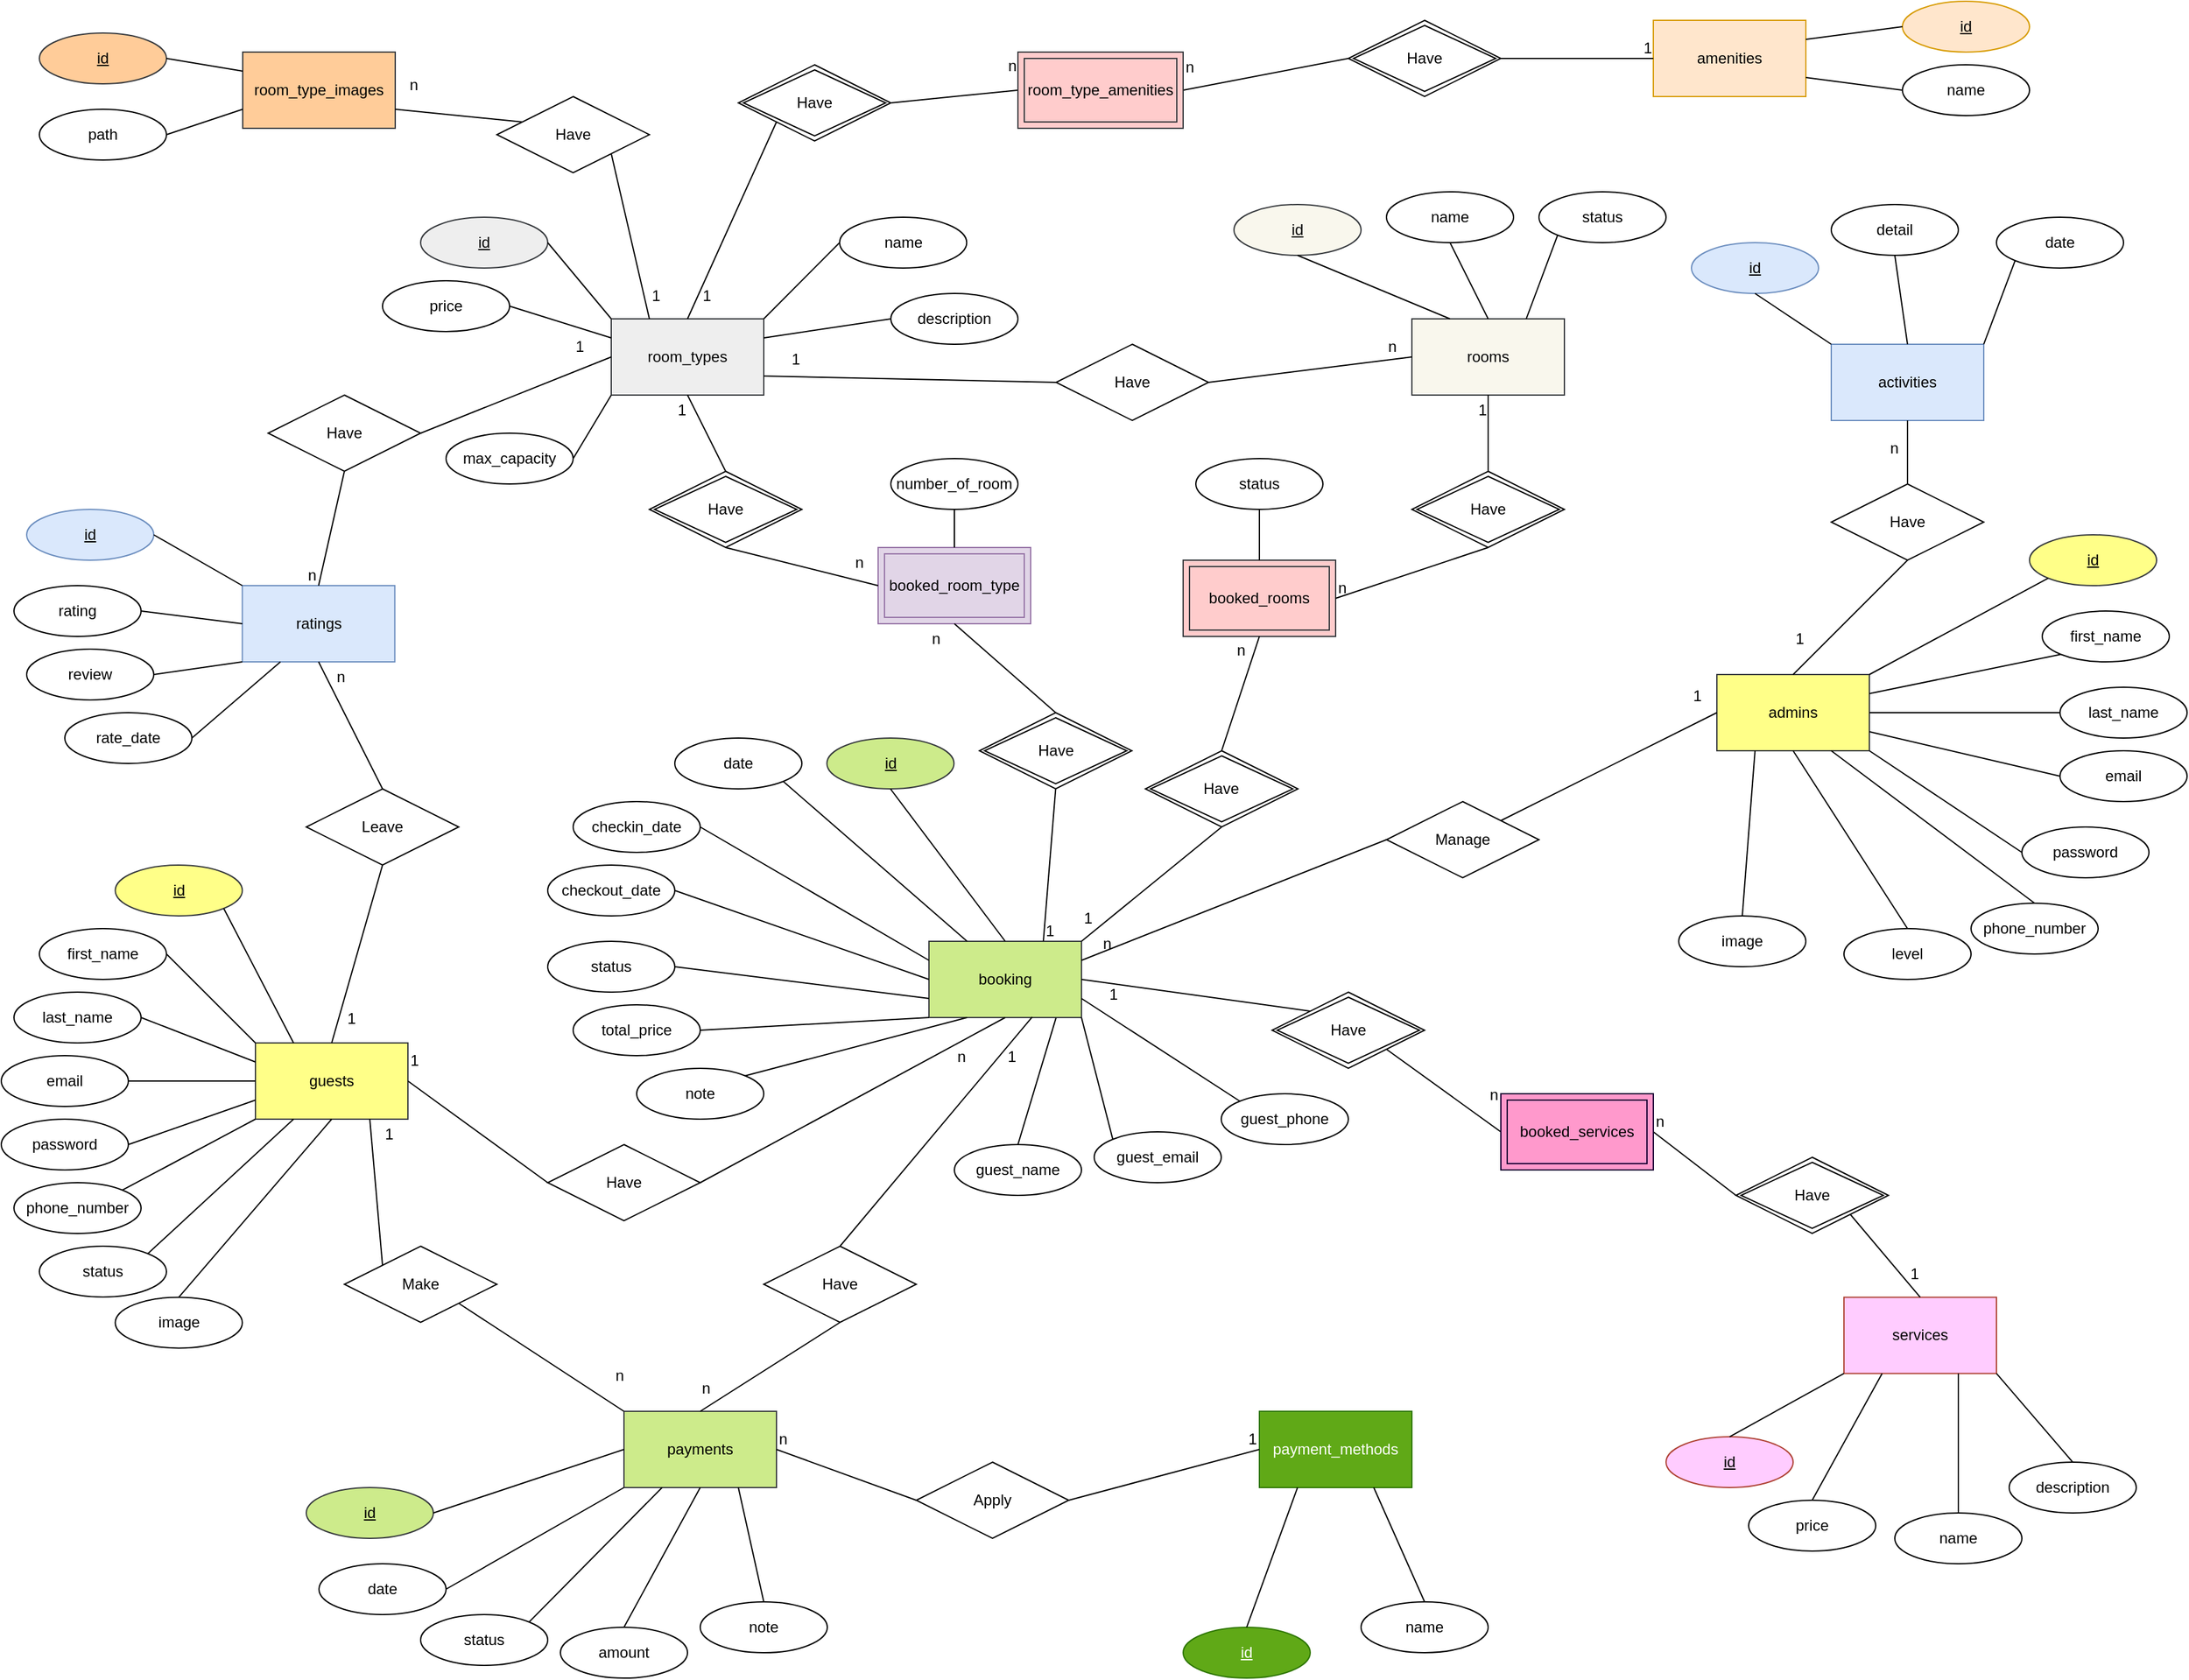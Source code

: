 <mxfile version="23.1.5" type="device">
  <diagram name="Page-1" id="TmOH8kGRN-QStQSgD8Vr">
    <mxGraphModel dx="2625" dy="1553" grid="1" gridSize="10" guides="1" tooltips="1" connect="1" arrows="1" fold="1" page="1" pageScale="1" pageWidth="2000" pageHeight="1400" math="0" shadow="0">
      <root>
        <mxCell id="0" />
        <mxCell id="1" parent="0" />
        <mxCell id="iNVdrL56-xvOq6BtC5d2-1" value="guests" style="rounded=0;whiteSpace=wrap;html=1;fillColor=#ffff88;strokeColor=#36393d;" parent="1" vertex="1">
          <mxGeometry x="200" y="840" width="120" height="60" as="geometry" />
        </mxCell>
        <mxCell id="iNVdrL56-xvOq6BtC5d2-2" value="admins" style="rounded=0;whiteSpace=wrap;html=1;fillColor=#ffff88;strokeColor=#36393d;" parent="1" vertex="1">
          <mxGeometry x="1350" y="550.0" width="120" height="60" as="geometry" />
        </mxCell>
        <mxCell id="iNVdrL56-xvOq6BtC5d2-3" value="rooms" style="rounded=0;whiteSpace=wrap;html=1;fillColor=#f9f7ed;strokeColor=#36393d;" parent="1" vertex="1">
          <mxGeometry x="1110" y="270" width="120" height="60" as="geometry" />
        </mxCell>
        <mxCell id="iNVdrL56-xvOq6BtC5d2-5" value="room_types" style="rounded=0;whiteSpace=wrap;html=1;fillColor=#eeeeee;strokeColor=#36393d;" parent="1" vertex="1">
          <mxGeometry x="480" y="270" width="120" height="60" as="geometry" />
        </mxCell>
        <mxCell id="iNVdrL56-xvOq6BtC5d2-11" value="ratings" style="rounded=0;whiteSpace=wrap;html=1;fillColor=#dae8fc;strokeColor=#6c8ebf;" parent="1" vertex="1">
          <mxGeometry x="189.69" y="480" width="120" height="60" as="geometry" />
        </mxCell>
        <mxCell id="iNVdrL56-xvOq6BtC5d2-12" value="booking" style="rounded=0;whiteSpace=wrap;html=1;fillColor=#cdeb8b;strokeColor=#36393d;" parent="1" vertex="1">
          <mxGeometry x="730" y="760" width="120" height="60" as="geometry" />
        </mxCell>
        <mxCell id="iNVdrL56-xvOq6BtC5d2-15" value="&lt;u&gt;id&lt;/u&gt;" style="ellipse;whiteSpace=wrap;html=1;align=center;fillColor=#eeeeee;strokeColor=#36393d;" parent="1" vertex="1">
          <mxGeometry x="330" y="190" width="100" height="40" as="geometry" />
        </mxCell>
        <mxCell id="iNVdrL56-xvOq6BtC5d2-16" value="description" style="ellipse;whiteSpace=wrap;html=1;align=center;" parent="1" vertex="1">
          <mxGeometry x="700" y="250" width="100" height="40" as="geometry" />
        </mxCell>
        <mxCell id="iNVdrL56-xvOq6BtC5d2-18" value="max_capacity" style="ellipse;whiteSpace=wrap;html=1;align=center;" parent="1" vertex="1">
          <mxGeometry x="350" y="360" width="100" height="40" as="geometry" />
        </mxCell>
        <mxCell id="iNVdrL56-xvOq6BtC5d2-20" value="" style="endArrow=none;html=1;rounded=0;exitX=1;exitY=0.5;exitDx=0;exitDy=0;entryX=0;entryY=0;entryDx=0;entryDy=0;" parent="1" source="iNVdrL56-xvOq6BtC5d2-15" target="iNVdrL56-xvOq6BtC5d2-5" edge="1">
          <mxGeometry relative="1" as="geometry">
            <mxPoint x="840" y="670" as="sourcePoint" />
            <mxPoint x="1000" y="670" as="targetPoint" />
          </mxGeometry>
        </mxCell>
        <mxCell id="iNVdrL56-xvOq6BtC5d2-22" value="" style="endArrow=none;html=1;rounded=0;exitX=0;exitY=0.5;exitDx=0;exitDy=0;entryX=1;entryY=0.25;entryDx=0;entryDy=0;" parent="1" source="iNVdrL56-xvOq6BtC5d2-16" target="iNVdrL56-xvOq6BtC5d2-5" edge="1">
          <mxGeometry relative="1" as="geometry">
            <mxPoint x="840" y="670" as="sourcePoint" />
            <mxPoint x="1000" y="670" as="targetPoint" />
          </mxGeometry>
        </mxCell>
        <mxCell id="iNVdrL56-xvOq6BtC5d2-24" value="" style="endArrow=none;html=1;rounded=0;exitX=1;exitY=0.5;exitDx=0;exitDy=0;entryX=0;entryY=1;entryDx=0;entryDy=0;" parent="1" source="iNVdrL56-xvOq6BtC5d2-18" target="iNVdrL56-xvOq6BtC5d2-5" edge="1">
          <mxGeometry relative="1" as="geometry">
            <mxPoint x="550" y="520" as="sourcePoint" />
            <mxPoint x="560" y="480" as="targetPoint" />
          </mxGeometry>
        </mxCell>
        <mxCell id="iNVdrL56-xvOq6BtC5d2-26" value="&lt;u&gt;id&lt;/u&gt;" style="ellipse;whiteSpace=wrap;html=1;align=center;fillColor=#f9f7ed;strokeColor=#36393d;" parent="1" vertex="1">
          <mxGeometry x="970" y="180" width="100" height="40" as="geometry" />
        </mxCell>
        <mxCell id="iNVdrL56-xvOq6BtC5d2-28" value="" style="endArrow=none;html=1;rounded=0;exitX=0.5;exitY=1;exitDx=0;exitDy=0;entryX=0.25;entryY=0;entryDx=0;entryDy=0;" parent="1" source="iNVdrL56-xvOq6BtC5d2-26" target="iNVdrL56-xvOq6BtC5d2-3" edge="1">
          <mxGeometry relative="1" as="geometry">
            <mxPoint x="1320.31" y="360" as="sourcePoint" />
            <mxPoint x="1480.31" y="360" as="targetPoint" />
          </mxGeometry>
        </mxCell>
        <mxCell id="iNVdrL56-xvOq6BtC5d2-29" value="name" style="ellipse;whiteSpace=wrap;html=1;align=center;" parent="1" vertex="1">
          <mxGeometry x="1090" y="170" width="100" height="40" as="geometry" />
        </mxCell>
        <mxCell id="iNVdrL56-xvOq6BtC5d2-30" value="" style="endArrow=none;html=1;rounded=0;exitX=0.5;exitY=1;exitDx=0;exitDy=0;entryX=0.5;entryY=0;entryDx=0;entryDy=0;" parent="1" source="iNVdrL56-xvOq6BtC5d2-29" target="iNVdrL56-xvOq6BtC5d2-3" edge="1">
          <mxGeometry relative="1" as="geometry">
            <mxPoint x="1550.31" y="570" as="sourcePoint" />
            <mxPoint x="1710.31" y="570" as="targetPoint" />
          </mxGeometry>
        </mxCell>
        <mxCell id="iNVdrL56-xvOq6BtC5d2-33" value="" style="endArrow=none;html=1;rounded=0;exitX=1;exitY=0.5;exitDx=0;exitDy=0;entryX=0;entryY=0.5;entryDx=0;entryDy=0;" parent="1" source="iNVdrL56-xvOq6BtC5d2-32" target="iNVdrL56-xvOq6BtC5d2-3" edge="1">
          <mxGeometry relative="1" as="geometry">
            <mxPoint x="550" y="240" as="sourcePoint" />
            <mxPoint x="800" y="240" as="targetPoint" />
          </mxGeometry>
        </mxCell>
        <mxCell id="iNVdrL56-xvOq6BtC5d2-35" value="n" style="resizable=0;html=1;whiteSpace=wrap;align=right;verticalAlign=bottom;" parent="iNVdrL56-xvOq6BtC5d2-33" connectable="0" vertex="1">
          <mxGeometry x="1" relative="1" as="geometry">
            <mxPoint x="-10" as="offset" />
          </mxGeometry>
        </mxCell>
        <mxCell id="iNVdrL56-xvOq6BtC5d2-36" value="" style="endArrow=none;html=1;rounded=0;exitX=1;exitY=0.75;exitDx=0;exitDy=0;entryX=0;entryY=0.5;entryDx=0;entryDy=0;" parent="1" source="iNVdrL56-xvOq6BtC5d2-5" target="iNVdrL56-xvOq6BtC5d2-32" edge="1">
          <mxGeometry relative="1" as="geometry">
            <mxPoint x="1100" y="250" as="sourcePoint" />
            <mxPoint x="560" y="270" as="targetPoint" />
          </mxGeometry>
        </mxCell>
        <mxCell id="iNVdrL56-xvOq6BtC5d2-37" value="1" style="resizable=0;html=1;whiteSpace=wrap;align=left;verticalAlign=bottom;" parent="iNVdrL56-xvOq6BtC5d2-36" connectable="0" vertex="1">
          <mxGeometry x="-1" relative="1" as="geometry">
            <mxPoint x="20" y="-5" as="offset" />
          </mxGeometry>
        </mxCell>
        <mxCell id="iNVdrL56-xvOq6BtC5d2-32" value="Have" style="shape=rhombus;perimeter=rhombusPerimeter;whiteSpace=wrap;html=1;align=center;" parent="1" vertex="1">
          <mxGeometry x="830" y="290" width="120" height="60" as="geometry" />
        </mxCell>
        <mxCell id="iNVdrL56-xvOq6BtC5d2-50" value="checkin_date" style="ellipse;whiteSpace=wrap;html=1;align=center;" parent="1" vertex="1">
          <mxGeometry x="450" y="650" width="100" height="40" as="geometry" />
        </mxCell>
        <mxCell id="iNVdrL56-xvOq6BtC5d2-51" value="checkout_date" style="ellipse;whiteSpace=wrap;html=1;align=center;" parent="1" vertex="1">
          <mxGeometry x="430" y="700" width="100" height="40" as="geometry" />
        </mxCell>
        <mxCell id="iNVdrL56-xvOq6BtC5d2-52" value="" style="endArrow=none;html=1;rounded=0;exitX=1;exitY=0.5;exitDx=0;exitDy=0;entryX=0;entryY=0.25;entryDx=0;entryDy=0;" parent="1" source="iNVdrL56-xvOq6BtC5d2-50" target="iNVdrL56-xvOq6BtC5d2-12" edge="1">
          <mxGeometry relative="1" as="geometry">
            <mxPoint x="1029.69" y="760" as="sourcePoint" />
            <mxPoint x="880" y="720" as="targetPoint" />
          </mxGeometry>
        </mxCell>
        <mxCell id="iNVdrL56-xvOq6BtC5d2-53" value="" style="endArrow=none;html=1;rounded=0;exitX=0;exitY=0.5;exitDx=0;exitDy=0;entryX=1;entryY=0.5;entryDx=0;entryDy=0;" parent="1" source="iNVdrL56-xvOq6BtC5d2-12" target="iNVdrL56-xvOq6BtC5d2-51" edge="1">
          <mxGeometry relative="1" as="geometry">
            <mxPoint x="1349.69" y="450" as="sourcePoint" />
            <mxPoint x="940" y="720" as="targetPoint" />
          </mxGeometry>
        </mxCell>
        <mxCell id="iNVdrL56-xvOq6BtC5d2-74" value="&lt;u&gt;id&lt;/u&gt;" style="ellipse;whiteSpace=wrap;html=1;align=center;fillColor=#dae8fc;strokeColor=#6c8ebf;" parent="1" vertex="1">
          <mxGeometry x="20" y="420" width="100" height="40" as="geometry" />
        </mxCell>
        <mxCell id="iNVdrL56-xvOq6BtC5d2-75" value="" style="endArrow=none;html=1;rounded=0;exitX=0;exitY=0;exitDx=0;exitDy=0;entryX=1;entryY=0.5;entryDx=0;entryDy=0;" parent="1" source="iNVdrL56-xvOq6BtC5d2-11" target="iNVdrL56-xvOq6BtC5d2-74" edge="1">
          <mxGeometry relative="1" as="geometry">
            <mxPoint x="539.69" y="680" as="sourcePoint" />
            <mxPoint x="699.69" y="680" as="targetPoint" />
          </mxGeometry>
        </mxCell>
        <mxCell id="iNVdrL56-xvOq6BtC5d2-76" value="rating" style="ellipse;whiteSpace=wrap;html=1;align=center;" parent="1" vertex="1">
          <mxGeometry x="10" y="480" width="100" height="40" as="geometry" />
        </mxCell>
        <mxCell id="iNVdrL56-xvOq6BtC5d2-77" value="" style="endArrow=none;html=1;rounded=0;exitX=0;exitY=0.5;exitDx=0;exitDy=0;entryX=1;entryY=0.5;entryDx=0;entryDy=0;" parent="1" source="iNVdrL56-xvOq6BtC5d2-11" target="iNVdrL56-xvOq6BtC5d2-76" edge="1">
          <mxGeometry relative="1" as="geometry">
            <mxPoint x="539.69" y="680" as="sourcePoint" />
            <mxPoint x="699.69" y="680" as="targetPoint" />
          </mxGeometry>
        </mxCell>
        <mxCell id="iNVdrL56-xvOq6BtC5d2-78" value="review" style="ellipse;whiteSpace=wrap;html=1;align=center;" parent="1" vertex="1">
          <mxGeometry x="20.0" y="530" width="100" height="40" as="geometry" />
        </mxCell>
        <mxCell id="iNVdrL56-xvOq6BtC5d2-79" value="" style="endArrow=none;html=1;rounded=0;exitX=1;exitY=0.5;exitDx=0;exitDy=0;entryX=0;entryY=1;entryDx=0;entryDy=0;" parent="1" source="iNVdrL56-xvOq6BtC5d2-78" target="iNVdrL56-xvOq6BtC5d2-11" edge="1">
          <mxGeometry relative="1" as="geometry">
            <mxPoint x="539.69" y="680" as="sourcePoint" />
            <mxPoint x="699.69" y="680" as="targetPoint" />
          </mxGeometry>
        </mxCell>
        <mxCell id="iNVdrL56-xvOq6BtC5d2-86" value="" style="endArrow=none;html=1;rounded=0;exitX=0.5;exitY=1;exitDx=0;exitDy=0;entryX=0.5;entryY=0;entryDx=0;entryDy=0;" parent="1" source="iNVdrL56-xvOq6BtC5d2-89" target="iNVdrL56-xvOq6BtC5d2-11" edge="1">
          <mxGeometry relative="1" as="geometry">
            <mxPoint x="610" y="330" as="sourcePoint" />
            <mxPoint x="580" y="310" as="targetPoint" />
          </mxGeometry>
        </mxCell>
        <mxCell id="iNVdrL56-xvOq6BtC5d2-88" value="n" style="resizable=0;html=1;whiteSpace=wrap;align=right;verticalAlign=bottom;" parent="iNVdrL56-xvOq6BtC5d2-86" connectable="0" vertex="1">
          <mxGeometry x="1" relative="1" as="geometry">
            <mxPoint as="offset" />
          </mxGeometry>
        </mxCell>
        <mxCell id="iNVdrL56-xvOq6BtC5d2-90" value="" style="endArrow=none;html=1;rounded=0;entryX=1;entryY=0.5;entryDx=0;entryDy=0;exitX=0;exitY=0.5;exitDx=0;exitDy=0;" parent="1" source="iNVdrL56-xvOq6BtC5d2-5" target="iNVdrL56-xvOq6BtC5d2-89" edge="1">
          <mxGeometry relative="1" as="geometry">
            <mxPoint x="380" y="250" as="sourcePoint" />
            <mxPoint x="550" y="360" as="targetPoint" />
          </mxGeometry>
        </mxCell>
        <mxCell id="iNVdrL56-xvOq6BtC5d2-91" value="1" style="resizable=0;html=1;whiteSpace=wrap;align=left;verticalAlign=bottom;" parent="iNVdrL56-xvOq6BtC5d2-90" connectable="0" vertex="1">
          <mxGeometry x="-1" relative="1" as="geometry">
            <mxPoint x="-30" as="offset" />
          </mxGeometry>
        </mxCell>
        <mxCell id="iNVdrL56-xvOq6BtC5d2-89" value="Have" style="shape=rhombus;perimeter=rhombusPerimeter;whiteSpace=wrap;html=1;align=center;" parent="1" vertex="1">
          <mxGeometry x="210" y="330" width="120" height="60" as="geometry" />
        </mxCell>
        <mxCell id="iNVdrL56-xvOq6BtC5d2-104" value="total_price" style="ellipse;whiteSpace=wrap;html=1;align=center;" parent="1" vertex="1">
          <mxGeometry x="450" y="810" width="100" height="40" as="geometry" />
        </mxCell>
        <mxCell id="iNVdrL56-xvOq6BtC5d2-105" value="" style="endArrow=none;html=1;rounded=0;exitX=1;exitY=0.5;exitDx=0;exitDy=0;entryX=0;entryY=1;entryDx=0;entryDy=0;" parent="1" source="iNVdrL56-xvOq6BtC5d2-104" target="iNVdrL56-xvOq6BtC5d2-12" edge="1">
          <mxGeometry relative="1" as="geometry">
            <mxPoint x="1169.69" y="600" as="sourcePoint" />
            <mxPoint x="590" y="830" as="targetPoint" />
          </mxGeometry>
        </mxCell>
        <mxCell id="iNVdrL56-xvOq6BtC5d2-110" value="" style="endArrow=none;html=1;rounded=0;entryX=0.5;entryY=0;entryDx=0;entryDy=0;exitX=0.5;exitY=1;exitDx=0;exitDy=0;" parent="1" source="iNVdrL56-xvOq6BtC5d2-124" target="iNVdrL56-xvOq6BtC5d2-1" edge="1">
          <mxGeometry relative="1" as="geometry">
            <mxPoint x="90.003" y="805.833" as="sourcePoint" />
            <mxPoint x="191.67" y="870" as="targetPoint" />
          </mxGeometry>
        </mxCell>
        <mxCell id="iNVdrL56-xvOq6BtC5d2-112" value="1" style="resizable=0;html=1;whiteSpace=wrap;align=right;verticalAlign=bottom;" parent="iNVdrL56-xvOq6BtC5d2-110" connectable="0" vertex="1">
          <mxGeometry x="1" relative="1" as="geometry">
            <mxPoint x="20" y="-10" as="offset" />
          </mxGeometry>
        </mxCell>
        <mxCell id="iNVdrL56-xvOq6BtC5d2-117" value="" style="endArrow=none;html=1;rounded=0;exitX=1;exitY=0.5;exitDx=0;exitDy=0;entryX=0.5;entryY=1;entryDx=0;entryDy=0;" parent="1" source="iNVdrL56-xvOq6BtC5d2-120" target="iNVdrL56-xvOq6BtC5d2-12" edge="1">
          <mxGeometry relative="1" as="geometry">
            <mxPoint x="560" y="570" as="sourcePoint" />
            <mxPoint x="680" y="860" as="targetPoint" />
          </mxGeometry>
        </mxCell>
        <mxCell id="iNVdrL56-xvOq6BtC5d2-119" value="n" style="resizable=0;html=1;whiteSpace=wrap;align=right;verticalAlign=bottom;" parent="iNVdrL56-xvOq6BtC5d2-117" connectable="0" vertex="1">
          <mxGeometry x="1" relative="1" as="geometry">
            <mxPoint x="-30" y="40" as="offset" />
          </mxGeometry>
        </mxCell>
        <mxCell id="iNVdrL56-xvOq6BtC5d2-121" value="" style="endArrow=none;html=1;rounded=0;exitX=1;exitY=0.5;exitDx=0;exitDy=0;entryX=0;entryY=0.5;entryDx=0;entryDy=0;" parent="1" source="iNVdrL56-xvOq6BtC5d2-1" target="iNVdrL56-xvOq6BtC5d2-120" edge="1">
          <mxGeometry relative="1" as="geometry">
            <mxPoint x="690" y="600" as="sourcePoint" />
            <mxPoint x="970" y="390" as="targetPoint" />
          </mxGeometry>
        </mxCell>
        <mxCell id="iNVdrL56-xvOq6BtC5d2-122" value="1" style="resizable=0;html=1;whiteSpace=wrap;align=left;verticalAlign=bottom;" parent="iNVdrL56-xvOq6BtC5d2-121" connectable="0" vertex="1">
          <mxGeometry x="-1" relative="1" as="geometry">
            <mxPoint y="-8" as="offset" />
          </mxGeometry>
        </mxCell>
        <mxCell id="iNVdrL56-xvOq6BtC5d2-120" value="Have" style="shape=rhombus;perimeter=rhombusPerimeter;whiteSpace=wrap;html=1;align=center;" parent="1" vertex="1">
          <mxGeometry x="430" y="920" width="120" height="60" as="geometry" />
        </mxCell>
        <mxCell id="iNVdrL56-xvOq6BtC5d2-125" value="" style="endArrow=none;html=1;rounded=0;exitX=0.5;exitY=1;exitDx=0;exitDy=0;entryX=0.5;entryY=0;entryDx=0;entryDy=0;" parent="1" source="iNVdrL56-xvOq6BtC5d2-11" target="iNVdrL56-xvOq6BtC5d2-124" edge="1">
          <mxGeometry relative="1" as="geometry">
            <mxPoint x="350" y="460" as="sourcePoint" />
            <mxPoint x="570" y="600" as="targetPoint" />
          </mxGeometry>
        </mxCell>
        <mxCell id="iNVdrL56-xvOq6BtC5d2-126" value="n" style="resizable=0;html=1;whiteSpace=wrap;align=left;verticalAlign=bottom;" parent="iNVdrL56-xvOq6BtC5d2-125" connectable="0" vertex="1">
          <mxGeometry x="-1" relative="1" as="geometry">
            <mxPoint x="12" y="20" as="offset" />
          </mxGeometry>
        </mxCell>
        <mxCell id="iNVdrL56-xvOq6BtC5d2-124" value="Leave" style="shape=rhombus;perimeter=rhombusPerimeter;whiteSpace=wrap;html=1;align=center;" parent="1" vertex="1">
          <mxGeometry x="240" y="640" width="120" height="60" as="geometry" />
        </mxCell>
        <mxCell id="iNVdrL56-xvOq6BtC5d2-135" value="&lt;u&gt;id&lt;/u&gt;" style="ellipse;whiteSpace=wrap;html=1;align=center;fillColor=#cdeb8b;strokeColor=#36393d;" parent="1" vertex="1">
          <mxGeometry x="649.69" y="600" width="100" height="40" as="geometry" />
        </mxCell>
        <mxCell id="iNVdrL56-xvOq6BtC5d2-136" value="" style="endArrow=none;html=1;rounded=0;entryX=0.5;entryY=1;entryDx=0;entryDy=0;exitX=0.5;exitY=0;exitDx=0;exitDy=0;" parent="1" source="iNVdrL56-xvOq6BtC5d2-12" target="iNVdrL56-xvOq6BtC5d2-135" edge="1">
          <mxGeometry relative="1" as="geometry">
            <mxPoint x="770" y="710" as="sourcePoint" />
            <mxPoint x="709.69" y="830" as="targetPoint" />
          </mxGeometry>
        </mxCell>
        <mxCell id="R3hhYn6RmcttiKyY-PZd-6" value="&lt;u&gt;id&lt;/u&gt;" style="ellipse;whiteSpace=wrap;html=1;align=center;fillColor=#ffff88;strokeColor=#36393d;" parent="1" vertex="1">
          <mxGeometry x="1596.01" y="440.0" width="100" height="40" as="geometry" />
        </mxCell>
        <mxCell id="R3hhYn6RmcttiKyY-PZd-7" value="first_name" style="ellipse;whiteSpace=wrap;html=1;align=center;" parent="1" vertex="1">
          <mxGeometry x="1606.01" y="500.0" width="100" height="40" as="geometry" />
        </mxCell>
        <mxCell id="R3hhYn6RmcttiKyY-PZd-8" value="email" style="ellipse;whiteSpace=wrap;html=1;align=center;" parent="1" vertex="1">
          <mxGeometry x="1620" y="610.0" width="100" height="40" as="geometry" />
        </mxCell>
        <mxCell id="R3hhYn6RmcttiKyY-PZd-9" value="phone_number" style="ellipse;whiteSpace=wrap;html=1;align=center;" parent="1" vertex="1">
          <mxGeometry x="1550" y="730.0" width="100" height="40" as="geometry" />
        </mxCell>
        <mxCell id="R3hhYn6RmcttiKyY-PZd-10" value="" style="endArrow=none;html=1;rounded=0;entryX=0;entryY=1;entryDx=0;entryDy=0;exitX=1;exitY=0;exitDx=0;exitDy=0;" parent="1" source="iNVdrL56-xvOq6BtC5d2-2" target="R3hhYn6RmcttiKyY-PZd-6" edge="1">
          <mxGeometry width="50" height="50" relative="1" as="geometry">
            <mxPoint x="887.98" y="1030.4" as="sourcePoint" />
            <mxPoint x="937.98" y="980.4" as="targetPoint" />
          </mxGeometry>
        </mxCell>
        <mxCell id="R3hhYn6RmcttiKyY-PZd-11" value="" style="endArrow=none;html=1;rounded=0;entryX=0;entryY=0.5;entryDx=0;entryDy=0;exitX=1;exitY=0.75;exitDx=0;exitDy=0;" parent="1" source="iNVdrL56-xvOq6BtC5d2-2" target="R3hhYn6RmcttiKyY-PZd-8" edge="1">
          <mxGeometry width="50" height="50" relative="1" as="geometry">
            <mxPoint x="1287.98" y="560" as="sourcePoint" />
            <mxPoint x="1097.98" y="950.4" as="targetPoint" />
          </mxGeometry>
        </mxCell>
        <mxCell id="R3hhYn6RmcttiKyY-PZd-12" value="" style="endArrow=none;html=1;rounded=0;entryX=0.5;entryY=0;entryDx=0;entryDy=0;exitX=0.75;exitY=1;exitDx=0;exitDy=0;" parent="1" source="iNVdrL56-xvOq6BtC5d2-2" target="R3hhYn6RmcttiKyY-PZd-9" edge="1">
          <mxGeometry width="50" height="50" relative="1" as="geometry">
            <mxPoint x="1617.98" y="590" as="sourcePoint" />
            <mxPoint x="1097.98" y="950.4" as="targetPoint" />
          </mxGeometry>
        </mxCell>
        <mxCell id="R3hhYn6RmcttiKyY-PZd-13" value="" style="endArrow=none;html=1;rounded=0;exitX=0;exitY=1;exitDx=0;exitDy=0;entryX=1;entryY=0.25;entryDx=0;entryDy=0;" parent="1" source="R3hhYn6RmcttiKyY-PZd-7" target="iNVdrL56-xvOq6BtC5d2-2" edge="1">
          <mxGeometry width="50" height="50" relative="1" as="geometry">
            <mxPoint x="1047.98" y="1000.4" as="sourcePoint" />
            <mxPoint x="1137.98" y="920.4" as="targetPoint" />
          </mxGeometry>
        </mxCell>
        <mxCell id="R3hhYn6RmcttiKyY-PZd-14" value="password" style="ellipse;whiteSpace=wrap;html=1;align=center;" parent="1" vertex="1">
          <mxGeometry x="1590" y="670.0" width="100" height="40" as="geometry" />
        </mxCell>
        <mxCell id="R3hhYn6RmcttiKyY-PZd-15" value="" style="endArrow=none;html=1;rounded=0;entryX=0;entryY=0.5;entryDx=0;entryDy=0;exitX=1;exitY=1;exitDx=0;exitDy=0;" parent="1" source="iNVdrL56-xvOq6BtC5d2-2" target="R3hhYn6RmcttiKyY-PZd-14" edge="1">
          <mxGeometry width="50" height="50" relative="1" as="geometry">
            <mxPoint x="1307.98" y="580" as="sourcePoint" />
            <mxPoint x="1127.98" y="1050.4" as="targetPoint" />
          </mxGeometry>
        </mxCell>
        <mxCell id="R3hhYn6RmcttiKyY-PZd-30" value="&lt;u&gt;id&lt;/u&gt;" style="ellipse;whiteSpace=wrap;html=1;align=center;fillColor=#ffff88;strokeColor=#36393d;" parent="1" vertex="1">
          <mxGeometry x="89.69" y="700" width="100" height="40" as="geometry" />
        </mxCell>
        <mxCell id="R3hhYn6RmcttiKyY-PZd-31" value="first_name" style="ellipse;whiteSpace=wrap;html=1;align=center;" parent="1" vertex="1">
          <mxGeometry x="30.0" y="750" width="100" height="40" as="geometry" />
        </mxCell>
        <mxCell id="R3hhYn6RmcttiKyY-PZd-32" value="email" style="ellipse;whiteSpace=wrap;html=1;align=center;" parent="1" vertex="1">
          <mxGeometry x="1.421e-14" y="850" width="100" height="40" as="geometry" />
        </mxCell>
        <mxCell id="R3hhYn6RmcttiKyY-PZd-33" value="phone_number" style="ellipse;whiteSpace=wrap;html=1;align=center;" parent="1" vertex="1">
          <mxGeometry x="10" y="950" width="100" height="40" as="geometry" />
        </mxCell>
        <mxCell id="R3hhYn6RmcttiKyY-PZd-34" value="password" style="ellipse;whiteSpace=wrap;html=1;align=center;" parent="1" vertex="1">
          <mxGeometry x="1.421e-14" y="900" width="100" height="40" as="geometry" />
        </mxCell>
        <mxCell id="R3hhYn6RmcttiKyY-PZd-35" value="last_name" style="ellipse;whiteSpace=wrap;html=1;align=center;" parent="1" vertex="1">
          <mxGeometry x="10" y="800" width="100" height="40" as="geometry" />
        </mxCell>
        <mxCell id="R3hhYn6RmcttiKyY-PZd-39" value="" style="endArrow=none;html=1;rounded=0;exitX=1;exitY=0;exitDx=0;exitDy=0;entryX=0;entryY=0.5;entryDx=0;entryDy=0;" parent="1" source="R3hhYn6RmcttiKyY-PZd-42" target="iNVdrL56-xvOq6BtC5d2-2" edge="1">
          <mxGeometry relative="1" as="geometry">
            <mxPoint x="1230" y="680" as="sourcePoint" />
            <mxPoint x="1390" y="680" as="targetPoint" />
          </mxGeometry>
        </mxCell>
        <mxCell id="R3hhYn6RmcttiKyY-PZd-41" value="1" style="resizable=0;html=1;whiteSpace=wrap;align=right;verticalAlign=bottom;" parent="R3hhYn6RmcttiKyY-PZd-39" connectable="0" vertex="1">
          <mxGeometry x="1" relative="1" as="geometry">
            <mxPoint x="-10" y="-5" as="offset" />
          </mxGeometry>
        </mxCell>
        <mxCell id="R3hhYn6RmcttiKyY-PZd-43" value="" style="endArrow=none;html=1;rounded=0;exitX=1;exitY=0.25;exitDx=0;exitDy=0;entryX=0;entryY=0.5;entryDx=0;entryDy=0;" parent="1" source="iNVdrL56-xvOq6BtC5d2-12" target="R3hhYn6RmcttiKyY-PZd-42" edge="1">
          <mxGeometry relative="1" as="geometry">
            <mxPoint x="1280" y="380" as="sourcePoint" />
            <mxPoint x="1360" y="780" as="targetPoint" />
          </mxGeometry>
        </mxCell>
        <mxCell id="R3hhYn6RmcttiKyY-PZd-44" value="n" style="resizable=0;html=1;whiteSpace=wrap;align=left;verticalAlign=bottom;" parent="R3hhYn6RmcttiKyY-PZd-43" connectable="0" vertex="1">
          <mxGeometry x="-1" relative="1" as="geometry">
            <mxPoint x="15" y="-5" as="offset" />
          </mxGeometry>
        </mxCell>
        <mxCell id="R3hhYn6RmcttiKyY-PZd-42" value="Manage" style="shape=rhombus;perimeter=rhombusPerimeter;whiteSpace=wrap;html=1;align=center;" parent="1" vertex="1">
          <mxGeometry x="1090" y="650" width="120" height="60" as="geometry" />
        </mxCell>
        <mxCell id="R3hhYn6RmcttiKyY-PZd-49" value="" style="endArrow=none;html=1;rounded=0;exitX=1;exitY=1;exitDx=0;exitDy=0;entryX=0.25;entryY=0;entryDx=0;entryDy=0;" parent="1" source="R3hhYn6RmcttiKyY-PZd-30" target="iNVdrL56-xvOq6BtC5d2-1" edge="1">
          <mxGeometry relative="1" as="geometry">
            <mxPoint x="311.67" y="860" as="sourcePoint" />
            <mxPoint x="471.67" y="860" as="targetPoint" />
          </mxGeometry>
        </mxCell>
        <mxCell id="R3hhYn6RmcttiKyY-PZd-50" value="" style="endArrow=none;html=1;rounded=0;exitX=1;exitY=0.5;exitDx=0;exitDy=0;entryX=0;entryY=0;entryDx=0;entryDy=0;" parent="1" source="R3hhYn6RmcttiKyY-PZd-31" target="iNVdrL56-xvOq6BtC5d2-1" edge="1">
          <mxGeometry relative="1" as="geometry">
            <mxPoint x="311.67" y="860" as="sourcePoint" />
            <mxPoint x="300" y="810" as="targetPoint" />
          </mxGeometry>
        </mxCell>
        <mxCell id="R3hhYn6RmcttiKyY-PZd-51" value="" style="endArrow=none;html=1;rounded=0;exitX=1;exitY=0.5;exitDx=0;exitDy=0;entryX=0;entryY=0.25;entryDx=0;entryDy=0;" parent="1" source="R3hhYn6RmcttiKyY-PZd-35" target="iNVdrL56-xvOq6BtC5d2-1" edge="1">
          <mxGeometry relative="1" as="geometry">
            <mxPoint x="311.67" y="969.22" as="sourcePoint" />
            <mxPoint x="471.67" y="969.22" as="targetPoint" />
          </mxGeometry>
        </mxCell>
        <mxCell id="R3hhYn6RmcttiKyY-PZd-52" value="" style="endArrow=none;html=1;rounded=0;exitX=1;exitY=0.5;exitDx=0;exitDy=0;entryX=0;entryY=0.5;entryDx=0;entryDy=0;" parent="1" source="R3hhYn6RmcttiKyY-PZd-32" target="iNVdrL56-xvOq6BtC5d2-1" edge="1">
          <mxGeometry relative="1" as="geometry">
            <mxPoint x="281.67" y="989.22" as="sourcePoint" />
            <mxPoint x="451.67" y="1019.22" as="targetPoint" />
          </mxGeometry>
        </mxCell>
        <mxCell id="R3hhYn6RmcttiKyY-PZd-53" value="" style="endArrow=none;html=1;rounded=0;exitX=1;exitY=0.5;exitDx=0;exitDy=0;entryX=0;entryY=0.75;entryDx=0;entryDy=0;" parent="1" source="R3hhYn6RmcttiKyY-PZd-34" target="iNVdrL56-xvOq6BtC5d2-1" edge="1">
          <mxGeometry relative="1" as="geometry">
            <mxPoint x="281.67" y="999.22" as="sourcePoint" />
            <mxPoint x="441.67" y="999.22" as="targetPoint" />
          </mxGeometry>
        </mxCell>
        <mxCell id="R3hhYn6RmcttiKyY-PZd-54" value="" style="endArrow=none;html=1;rounded=0;exitX=1;exitY=0;exitDx=0;exitDy=0;entryX=0;entryY=1;entryDx=0;entryDy=0;" parent="1" source="R3hhYn6RmcttiKyY-PZd-33" target="iNVdrL56-xvOq6BtC5d2-1" edge="1">
          <mxGeometry relative="1" as="geometry">
            <mxPoint x="281.67" y="999.22" as="sourcePoint" />
            <mxPoint x="441.67" y="999.22" as="targetPoint" />
          </mxGeometry>
        </mxCell>
        <mxCell id="DpSDj8rsgAigNNCUo-79-3" value="rate_date" style="ellipse;whiteSpace=wrap;html=1;align=center;" parent="1" vertex="1">
          <mxGeometry x="50" y="580" width="100" height="40" as="geometry" />
        </mxCell>
        <mxCell id="DpSDj8rsgAigNNCUo-79-4" value="" style="endArrow=none;html=1;rounded=0;exitX=1;exitY=0.5;exitDx=0;exitDy=0;entryX=0.25;entryY=1;entryDx=0;entryDy=0;" parent="1" source="DpSDj8rsgAigNNCUo-79-3" target="iNVdrL56-xvOq6BtC5d2-11" edge="1">
          <mxGeometry relative="1" as="geometry">
            <mxPoint x="104.69" y="346" as="sourcePoint" />
            <mxPoint x="219.69" y="350" as="targetPoint" />
          </mxGeometry>
        </mxCell>
        <mxCell id="s2W95KAS4lfjPpWJaVkB-1" value="status" style="ellipse;whiteSpace=wrap;html=1;align=center;" parent="1" vertex="1">
          <mxGeometry x="30.0" y="1000" width="100" height="40" as="geometry" />
        </mxCell>
        <mxCell id="s2W95KAS4lfjPpWJaVkB-2" value="" style="endArrow=none;html=1;rounded=0;exitX=1;exitY=0;exitDx=0;exitDy=0;entryX=0.25;entryY=1;entryDx=0;entryDy=0;" parent="1" source="s2W95KAS4lfjPpWJaVkB-1" target="iNVdrL56-xvOq6BtC5d2-1" edge="1">
          <mxGeometry width="50" height="50" relative="1" as="geometry">
            <mxPoint x="431.67" y="1049.22" as="sourcePoint" />
            <mxPoint x="410" y="1020" as="targetPoint" />
          </mxGeometry>
        </mxCell>
        <mxCell id="K1WTxmESKm2JUMPnz4bz-3" value="image" style="ellipse;whiteSpace=wrap;html=1;align=center;" parent="1" vertex="1">
          <mxGeometry x="89.69" y="1040.22" width="100" height="40" as="geometry" />
        </mxCell>
        <mxCell id="K1WTxmESKm2JUMPnz4bz-5" value="" style="endArrow=none;html=1;rounded=0;entryX=0.5;entryY=1;entryDx=0;entryDy=0;exitX=0.5;exitY=0;exitDx=0;exitDy=0;" parent="1" source="K1WTxmESKm2JUMPnz4bz-3" target="iNVdrL56-xvOq6BtC5d2-1" edge="1">
          <mxGeometry width="50" height="50" relative="1" as="geometry">
            <mxPoint x="391.67" y="1109.22" as="sourcePoint" />
            <mxPoint x="431.67" y="999.22" as="targetPoint" />
          </mxGeometry>
        </mxCell>
        <mxCell id="K1WTxmESKm2JUMPnz4bz-6" value="room_type_images" style="rounded=0;whiteSpace=wrap;html=1;fillColor=#ffcc99;strokeColor=#36393d;" parent="1" vertex="1">
          <mxGeometry x="190" y="60.0" width="120" height="60" as="geometry" />
        </mxCell>
        <mxCell id="K1WTxmESKm2JUMPnz4bz-7" value="&lt;u&gt;id&lt;/u&gt;" style="ellipse;whiteSpace=wrap;html=1;align=center;fillColor=#ffcc99;strokeColor=#36393d;" parent="1" vertex="1">
          <mxGeometry x="30" y="45.0" width="100" height="40" as="geometry" />
        </mxCell>
        <mxCell id="K1WTxmESKm2JUMPnz4bz-8" value="" style="endArrow=none;html=1;rounded=0;exitX=1;exitY=0.5;exitDx=0;exitDy=0;entryX=0;entryY=0.25;entryDx=0;entryDy=0;" parent="1" source="K1WTxmESKm2JUMPnz4bz-7" target="K1WTxmESKm2JUMPnz4bz-6" edge="1">
          <mxGeometry relative="1" as="geometry">
            <mxPoint x="243.99" y="395.03" as="sourcePoint" />
            <mxPoint x="403.99" y="395.03" as="targetPoint" />
          </mxGeometry>
        </mxCell>
        <mxCell id="K1WTxmESKm2JUMPnz4bz-9" value="path" style="ellipse;whiteSpace=wrap;html=1;align=center;" parent="1" vertex="1">
          <mxGeometry x="30.0" y="105" width="100" height="40" as="geometry" />
        </mxCell>
        <mxCell id="K1WTxmESKm2JUMPnz4bz-10" value="" style="endArrow=none;html=1;rounded=0;entryX=1;entryY=0.5;entryDx=0;entryDy=0;exitX=0;exitY=0.75;exitDx=0;exitDy=0;" parent="1" source="K1WTxmESKm2JUMPnz4bz-6" target="K1WTxmESKm2JUMPnz4bz-9" edge="1">
          <mxGeometry relative="1" as="geometry">
            <mxPoint x="233.99" y="435.03" as="sourcePoint" />
            <mxPoint x="433.99" y="425.03" as="targetPoint" />
          </mxGeometry>
        </mxCell>
        <mxCell id="K1WTxmESKm2JUMPnz4bz-12" value="" style="endArrow=none;html=1;rounded=0;exitX=1;exitY=0.5;exitDx=0;exitDy=0;entryX=1;entryY=0.75;entryDx=0;entryDy=0;" parent="1" source="itNhFQf80mc7cECG1uvD-1" target="K1WTxmESKm2JUMPnz4bz-6" edge="1">
          <mxGeometry relative="1" as="geometry">
            <mxPoint x="-315.31" y="25" as="sourcePoint" />
            <mxPoint x="-305.31" y="15" as="targetPoint" />
          </mxGeometry>
        </mxCell>
        <mxCell id="K1WTxmESKm2JUMPnz4bz-14" value="n" style="resizable=0;html=1;whiteSpace=wrap;align=right;verticalAlign=bottom;" parent="K1WTxmESKm2JUMPnz4bz-12" connectable="0" vertex="1">
          <mxGeometry x="1" relative="1" as="geometry">
            <mxPoint x="20" y="-10" as="offset" />
          </mxGeometry>
        </mxCell>
        <mxCell id="K1WTxmESKm2JUMPnz4bz-20" value="" style="endArrow=none;html=1;rounded=0;exitX=0.25;exitY=0;exitDx=0;exitDy=0;entryX=1;entryY=1;entryDx=0;entryDy=0;" parent="1" source="iNVdrL56-xvOq6BtC5d2-5" target="itNhFQf80mc7cECG1uvD-1" edge="1">
          <mxGeometry relative="1" as="geometry">
            <mxPoint x="850" y="195" as="sourcePoint" />
            <mxPoint x="1030" y="170" as="targetPoint" />
          </mxGeometry>
        </mxCell>
        <mxCell id="K1WTxmESKm2JUMPnz4bz-21" value="1" style="resizable=0;html=1;whiteSpace=wrap;align=left;verticalAlign=bottom;" parent="K1WTxmESKm2JUMPnz4bz-20" connectable="0" vertex="1">
          <mxGeometry x="-1" relative="1" as="geometry">
            <mxPoint y="-10" as="offset" />
          </mxGeometry>
        </mxCell>
        <mxCell id="itNhFQf80mc7cECG1uvD-1" value="Have" style="shape=rhombus;perimeter=rhombusPerimeter;whiteSpace=wrap;html=1;align=center;" parent="1" vertex="1">
          <mxGeometry x="390.0" y="95" width="120" height="60" as="geometry" />
        </mxCell>
        <mxCell id="bVqcQ3grL0vSUal03duc-1" value="level" style="ellipse;whiteSpace=wrap;html=1;align=center;" parent="1" vertex="1">
          <mxGeometry x="1450" y="750.0" width="100" height="40" as="geometry" />
        </mxCell>
        <mxCell id="bVqcQ3grL0vSUal03duc-2" value="" style="endArrow=none;html=1;rounded=0;exitX=0.5;exitY=1;exitDx=0;exitDy=0;entryX=0.5;entryY=0;entryDx=0;entryDy=0;" parent="1" source="iNVdrL56-xvOq6BtC5d2-2" target="bVqcQ3grL0vSUal03duc-1" edge="1">
          <mxGeometry width="50" height="50" relative="1" as="geometry">
            <mxPoint x="1077.98" y="980.4" as="sourcePoint" />
            <mxPoint x="1207.98" y="920.4" as="targetPoint" />
          </mxGeometry>
        </mxCell>
        <mxCell id="Le8puVAHUVt7-UQV3lxj-1" value="last_name" style="ellipse;whiteSpace=wrap;html=1;align=center;" parent="1" vertex="1">
          <mxGeometry x="1620" y="560.0" width="100" height="40" as="geometry" />
        </mxCell>
        <mxCell id="Le8puVAHUVt7-UQV3lxj-3" value="" style="endArrow=none;html=1;rounded=0;exitX=0;exitY=0.5;exitDx=0;exitDy=0;entryX=1;entryY=0.5;entryDx=0;entryDy=0;" parent="1" source="Le8puVAHUVt7-UQV3lxj-1" target="iNVdrL56-xvOq6BtC5d2-2" edge="1">
          <mxGeometry width="50" height="50" relative="1" as="geometry">
            <mxPoint x="867.98" y="1050.4" as="sourcePoint" />
            <mxPoint x="987.98" y="950.4" as="targetPoint" />
          </mxGeometry>
        </mxCell>
        <mxCell id="Le8puVAHUVt7-UQV3lxj-7" value="image" style="ellipse;whiteSpace=wrap;html=1;align=center;" parent="1" vertex="1">
          <mxGeometry x="1320" y="740.0" width="100" height="40" as="geometry" />
        </mxCell>
        <mxCell id="Le8puVAHUVt7-UQV3lxj-8" value="" style="endArrow=none;html=1;rounded=0;exitX=0.25;exitY=1;exitDx=0;exitDy=0;entryX=0.5;entryY=0;entryDx=0;entryDy=0;" parent="1" source="iNVdrL56-xvOq6BtC5d2-2" target="Le8puVAHUVt7-UQV3lxj-7" edge="1">
          <mxGeometry width="50" height="50" relative="1" as="geometry">
            <mxPoint x="1107.98" y="935.4" as="sourcePoint" />
            <mxPoint x="1587.98" y="650" as="targetPoint" />
          </mxGeometry>
        </mxCell>
        <mxCell id="n2j3eRoGuqpQMVSQmy-N-2" value="payments" style="rounded=0;whiteSpace=wrap;html=1;fillColor=#cdeb8b;strokeColor=#36393d;" parent="1" vertex="1">
          <mxGeometry x="490" y="1130.0" width="120" height="60" as="geometry" />
        </mxCell>
        <mxCell id="n2j3eRoGuqpQMVSQmy-N-3" value="&lt;u&gt;id&lt;/u&gt;" style="ellipse;whiteSpace=wrap;html=1;align=center;fillColor=#cdeb8b;strokeColor=#36393d;" parent="1" vertex="1">
          <mxGeometry x="240" y="1190.0" width="100" height="40" as="geometry" />
        </mxCell>
        <mxCell id="n2j3eRoGuqpQMVSQmy-N-4" value="" style="endArrow=none;html=1;rounded=0;exitX=1;exitY=0.5;exitDx=0;exitDy=0;entryX=0;entryY=0.5;entryDx=0;entryDy=0;" parent="1" source="n2j3eRoGuqpQMVSQmy-N-3" target="n2j3eRoGuqpQMVSQmy-N-2" edge="1">
          <mxGeometry relative="1" as="geometry">
            <mxPoint x="490" y="1067.89" as="sourcePoint" />
            <mxPoint x="670" y="977.89" as="targetPoint" />
          </mxGeometry>
        </mxCell>
        <mxCell id="n2j3eRoGuqpQMVSQmy-N-5" value="date" style="ellipse;whiteSpace=wrap;html=1;align=center;" parent="1" vertex="1">
          <mxGeometry x="250" y="1250.0" width="100" height="40" as="geometry" />
        </mxCell>
        <mxCell id="n2j3eRoGuqpQMVSQmy-N-6" value="" style="endArrow=none;html=1;rounded=0;entryX=1;entryY=0.5;entryDx=0;entryDy=0;exitX=0;exitY=1;exitDx=0;exitDy=0;" parent="1" source="n2j3eRoGuqpQMVSQmy-N-2" target="n2j3eRoGuqpQMVSQmy-N-5" edge="1">
          <mxGeometry relative="1" as="geometry">
            <mxPoint x="790" y="1187.89" as="sourcePoint" />
            <mxPoint x="680" y="1097.89" as="targetPoint" />
          </mxGeometry>
        </mxCell>
        <mxCell id="n2j3eRoGuqpQMVSQmy-N-7" value="" style="endArrow=none;html=1;rounded=0;exitX=0.5;exitY=1;exitDx=0;exitDy=0;entryX=0.5;entryY=0;entryDx=0;entryDy=0;" parent="1" source="n2j3eRoGuqpQMVSQmy-N-10" target="n2j3eRoGuqpQMVSQmy-N-2" edge="1">
          <mxGeometry relative="1" as="geometry">
            <mxPoint x="1060" y="700" as="sourcePoint" />
            <mxPoint x="1220" y="700" as="targetPoint" />
          </mxGeometry>
        </mxCell>
        <mxCell id="n2j3eRoGuqpQMVSQmy-N-9" value="n" style="resizable=0;html=1;whiteSpace=wrap;align=right;verticalAlign=bottom;" parent="n2j3eRoGuqpQMVSQmy-N-7" connectable="0" vertex="1">
          <mxGeometry x="1" relative="1" as="geometry">
            <mxPoint x="10" y="-10" as="offset" />
          </mxGeometry>
        </mxCell>
        <mxCell id="n2j3eRoGuqpQMVSQmy-N-11" value="" style="endArrow=none;html=1;rounded=0;exitX=0.677;exitY=0.992;exitDx=0;exitDy=0;entryX=0.5;entryY=0;entryDx=0;entryDy=0;exitPerimeter=0;" parent="1" source="iNVdrL56-xvOq6BtC5d2-12" target="n2j3eRoGuqpQMVSQmy-N-10" edge="1">
          <mxGeometry relative="1" as="geometry">
            <mxPoint x="830" y="590" as="sourcePoint" />
            <mxPoint x="1230" y="690" as="targetPoint" />
          </mxGeometry>
        </mxCell>
        <mxCell id="n2j3eRoGuqpQMVSQmy-N-12" value="1" style="resizable=0;html=1;whiteSpace=wrap;align=left;verticalAlign=bottom;" parent="n2j3eRoGuqpQMVSQmy-N-11" connectable="0" vertex="1">
          <mxGeometry x="-1" relative="1" as="geometry">
            <mxPoint x="-21" y="40" as="offset" />
          </mxGeometry>
        </mxCell>
        <mxCell id="n2j3eRoGuqpQMVSQmy-N-10" value="Have" style="shape=rhombus;perimeter=rhombusPerimeter;whiteSpace=wrap;html=1;align=center;" parent="1" vertex="1">
          <mxGeometry x="600" y="1000" width="120" height="60" as="geometry" />
        </mxCell>
        <mxCell id="3xbo5UEQtIslyqOtfA-L-1" value="amount" style="ellipse;whiteSpace=wrap;html=1;align=center;" parent="1" vertex="1">
          <mxGeometry x="440.0" y="1300.0" width="100" height="40" as="geometry" />
        </mxCell>
        <mxCell id="3xbo5UEQtIslyqOtfA-L-2" value="status" style="ellipse;whiteSpace=wrap;html=1;align=center;" parent="1" vertex="1">
          <mxGeometry x="330" y="1290.0" width="100" height="40" as="geometry" />
        </mxCell>
        <mxCell id="3xbo5UEQtIslyqOtfA-L-3" value="" style="endArrow=none;html=1;rounded=0;entryX=0.5;entryY=0;entryDx=0;entryDy=0;exitX=0.5;exitY=1;exitDx=0;exitDy=0;" parent="1" source="n2j3eRoGuqpQMVSQmy-N-2" target="3xbo5UEQtIslyqOtfA-L-1" edge="1">
          <mxGeometry relative="1" as="geometry">
            <mxPoint x="710" y="1167.89" as="sourcePoint" />
            <mxPoint x="570" y="987.89" as="targetPoint" />
          </mxGeometry>
        </mxCell>
        <mxCell id="3xbo5UEQtIslyqOtfA-L-4" value="" style="endArrow=none;html=1;rounded=0;exitX=0.25;exitY=1;exitDx=0;exitDy=0;entryX=1;entryY=0;entryDx=0;entryDy=0;" parent="1" source="n2j3eRoGuqpQMVSQmy-N-2" target="3xbo5UEQtIslyqOtfA-L-2" edge="1">
          <mxGeometry relative="1" as="geometry">
            <mxPoint x="460" y="1107.89" as="sourcePoint" />
            <mxPoint x="580" y="1137.89" as="targetPoint" />
          </mxGeometry>
        </mxCell>
        <mxCell id="3xbo5UEQtIslyqOtfA-L-6" value="" style="endArrow=none;html=1;rounded=0;exitX=1;exitY=1;exitDx=0;exitDy=0;entryX=0;entryY=0;entryDx=0;entryDy=0;" parent="1" source="3xbo5UEQtIslyqOtfA-L-9" target="n2j3eRoGuqpQMVSQmy-N-2" edge="1">
          <mxGeometry relative="1" as="geometry">
            <mxPoint x="410.0" y="1022.89" as="sourcePoint" />
            <mxPoint x="860" y="957.89" as="targetPoint" />
            <Array as="points" />
          </mxGeometry>
        </mxCell>
        <mxCell id="3xbo5UEQtIslyqOtfA-L-8" value="n" style="resizable=0;html=1;whiteSpace=wrap;align=right;verticalAlign=bottom;" parent="3xbo5UEQtIslyqOtfA-L-6" connectable="0" vertex="1">
          <mxGeometry x="1" relative="1" as="geometry">
            <mxPoint x="1" y="-20" as="offset" />
          </mxGeometry>
        </mxCell>
        <mxCell id="3xbo5UEQtIslyqOtfA-L-10" value="" style="endArrow=none;html=1;rounded=0;exitX=0.75;exitY=1;exitDx=0;exitDy=0;entryX=0;entryY=0;entryDx=0;entryDy=0;" parent="1" source="iNVdrL56-xvOq6BtC5d2-1" target="3xbo5UEQtIslyqOtfA-L-9" edge="1">
          <mxGeometry relative="1" as="geometry">
            <mxPoint x="452" y="959" as="sourcePoint" />
            <mxPoint x="910" y="1019" as="targetPoint" />
          </mxGeometry>
        </mxCell>
        <mxCell id="3xbo5UEQtIslyqOtfA-L-11" value="1" style="resizable=0;html=1;whiteSpace=wrap;align=left;verticalAlign=bottom;" parent="3xbo5UEQtIslyqOtfA-L-10" connectable="0" vertex="1">
          <mxGeometry x="-1" relative="1" as="geometry">
            <mxPoint x="10" y="20" as="offset" />
          </mxGeometry>
        </mxCell>
        <mxCell id="3xbo5UEQtIslyqOtfA-L-9" value="Make" style="shape=rhombus;perimeter=rhombusPerimeter;whiteSpace=wrap;html=1;align=center;" parent="1" vertex="1">
          <mxGeometry x="270" y="1000" width="120" height="60" as="geometry" />
        </mxCell>
        <mxCell id="vBVgEssqGpMtFDzJ0u2M-1" value="activities" style="rounded=0;whiteSpace=wrap;html=1;fillColor=#dae8fc;strokeColor=#6c8ebf;" parent="1" vertex="1">
          <mxGeometry x="1440" y="290" width="120" height="60" as="geometry" />
        </mxCell>
        <mxCell id="vBVgEssqGpMtFDzJ0u2M-2" value="&lt;u&gt;id&lt;/u&gt;" style="ellipse;whiteSpace=wrap;html=1;align=center;fillColor=#dae8fc;strokeColor=#6c8ebf;" parent="1" vertex="1">
          <mxGeometry x="1330" y="210" width="100" height="40" as="geometry" />
        </mxCell>
        <mxCell id="vBVgEssqGpMtFDzJ0u2M-3" value="" style="endArrow=none;html=1;rounded=0;exitX=0.5;exitY=1;exitDx=0;exitDy=0;entryX=0;entryY=0;entryDx=0;entryDy=0;" parent="1" source="vBVgEssqGpMtFDzJ0u2M-2" target="vBVgEssqGpMtFDzJ0u2M-1" edge="1">
          <mxGeometry relative="1" as="geometry">
            <mxPoint x="1011.01" y="729.53" as="sourcePoint" />
            <mxPoint x="941.01" y="769.53" as="targetPoint" />
          </mxGeometry>
        </mxCell>
        <mxCell id="vBVgEssqGpMtFDzJ0u2M-4" value="date" style="ellipse;whiteSpace=wrap;html=1;align=center;" parent="1" vertex="1">
          <mxGeometry x="1570" y="190" width="100" height="40" as="geometry" />
        </mxCell>
        <mxCell id="vBVgEssqGpMtFDzJ0u2M-5" value="" style="endArrow=none;html=1;rounded=0;exitX=1;exitY=0;exitDx=0;exitDy=0;entryX=0;entryY=1;entryDx=0;entryDy=0;" parent="1" source="vBVgEssqGpMtFDzJ0u2M-1" target="vBVgEssqGpMtFDzJ0u2M-4" edge="1">
          <mxGeometry relative="1" as="geometry">
            <mxPoint x="971.01" y="799.53" as="sourcePoint" />
            <mxPoint x="1001.01" y="868.53" as="targetPoint" />
          </mxGeometry>
        </mxCell>
        <mxCell id="vBVgEssqGpMtFDzJ0u2M-6" value="detail" style="ellipse;whiteSpace=wrap;html=1;align=center;" parent="1" vertex="1">
          <mxGeometry x="1440" y="180.0" width="100" height="40" as="geometry" />
        </mxCell>
        <mxCell id="vBVgEssqGpMtFDzJ0u2M-7" value="" style="endArrow=none;html=1;rounded=0;entryX=0.5;entryY=1;entryDx=0;entryDy=0;exitX=0.5;exitY=0;exitDx=0;exitDy=0;" parent="1" source="vBVgEssqGpMtFDzJ0u2M-1" target="vBVgEssqGpMtFDzJ0u2M-6" edge="1">
          <mxGeometry relative="1" as="geometry">
            <mxPoint x="1651.01" y="769.53" as="sourcePoint" />
            <mxPoint x="1201.01" y="879.53" as="targetPoint" />
          </mxGeometry>
        </mxCell>
        <mxCell id="vBVgEssqGpMtFDzJ0u2M-8" value="" style="endArrow=none;html=1;rounded=0;exitX=0.5;exitY=0;exitDx=0;exitDy=0;entryX=0.5;entryY=1;entryDx=0;entryDy=0;" parent="1" source="vBVgEssqGpMtFDzJ0u2M-11" target="vBVgEssqGpMtFDzJ0u2M-1" edge="1">
          <mxGeometry relative="1" as="geometry">
            <mxPoint x="883.99" y="930" as="sourcePoint" />
            <mxPoint x="1043.99" y="930" as="targetPoint" />
          </mxGeometry>
        </mxCell>
        <mxCell id="vBVgEssqGpMtFDzJ0u2M-10" value="n" style="resizable=0;html=1;whiteSpace=wrap;align=right;verticalAlign=bottom;" parent="vBVgEssqGpMtFDzJ0u2M-8" connectable="0" vertex="1">
          <mxGeometry x="1" relative="1" as="geometry">
            <mxPoint x="-6" y="30" as="offset" />
          </mxGeometry>
        </mxCell>
        <mxCell id="vBVgEssqGpMtFDzJ0u2M-12" value="" style="endArrow=none;html=1;rounded=0;entryX=0.5;entryY=1;entryDx=0;entryDy=0;exitX=0.5;exitY=0;exitDx=0;exitDy=0;" parent="1" source="iNVdrL56-xvOq6BtC5d2-2" target="vBVgEssqGpMtFDzJ0u2M-11" edge="1">
          <mxGeometry relative="1" as="geometry">
            <mxPoint x="1810" y="200" as="sourcePoint" />
            <mxPoint x="1483.99" y="810" as="targetPoint" />
          </mxGeometry>
        </mxCell>
        <mxCell id="vBVgEssqGpMtFDzJ0u2M-13" value="1" style="resizable=0;html=1;whiteSpace=wrap;align=left;verticalAlign=bottom;" parent="vBVgEssqGpMtFDzJ0u2M-12" connectable="0" vertex="1">
          <mxGeometry x="-1" relative="1" as="geometry">
            <mxPoint y="-20" as="offset" />
          </mxGeometry>
        </mxCell>
        <mxCell id="vBVgEssqGpMtFDzJ0u2M-11" value="Have" style="shape=rhombus;perimeter=rhombusPerimeter;whiteSpace=wrap;html=1;align=center;" parent="1" vertex="1">
          <mxGeometry x="1440" y="400" width="120" height="60" as="geometry" />
        </mxCell>
        <mxCell id="7KzSLLdqEDkj0V6AdJ57-1" value="payment_methods" style="rounded=0;whiteSpace=wrap;html=1;fillColor=#60a917;strokeColor=#2D7600;fontColor=#ffffff;" parent="1" vertex="1">
          <mxGeometry x="990" y="1130" width="120" height="60" as="geometry" />
        </mxCell>
        <mxCell id="7KzSLLdqEDkj0V6AdJ57-3" value="&lt;u&gt;id&lt;/u&gt;" style="ellipse;whiteSpace=wrap;html=1;align=center;fillColor=#60a917;strokeColor=#2D7600;fontColor=#ffffff;" parent="1" vertex="1">
          <mxGeometry x="930" y="1300.0" width="100" height="40" as="geometry" />
        </mxCell>
        <mxCell id="7KzSLLdqEDkj0V6AdJ57-5" value="name" style="ellipse;whiteSpace=wrap;html=1;align=center;" parent="1" vertex="1">
          <mxGeometry x="1070" y="1280.0" width="100" height="40" as="geometry" />
        </mxCell>
        <mxCell id="7KzSLLdqEDkj0V6AdJ57-6" value="" style="endArrow=none;html=1;rounded=0;exitX=0.5;exitY=0;exitDx=0;exitDy=0;entryX=0.75;entryY=1;entryDx=0;entryDy=0;" parent="1" source="7KzSLLdqEDkj0V6AdJ57-5" target="7KzSLLdqEDkj0V6AdJ57-1" edge="1">
          <mxGeometry relative="1" as="geometry">
            <mxPoint x="1530" y="1473.55" as="sourcePoint" />
            <mxPoint x="1510" y="1373.55" as="targetPoint" />
          </mxGeometry>
        </mxCell>
        <mxCell id="7KzSLLdqEDkj0V6AdJ57-7" value="" style="endArrow=none;html=1;rounded=0;exitX=0.25;exitY=1;exitDx=0;exitDy=0;entryX=0.5;entryY=0;entryDx=0;entryDy=0;" parent="1" source="7KzSLLdqEDkj0V6AdJ57-1" target="7KzSLLdqEDkj0V6AdJ57-3" edge="1">
          <mxGeometry relative="1" as="geometry">
            <mxPoint x="1530" y="1473.55" as="sourcePoint" />
            <mxPoint x="1510" y="1373.55" as="targetPoint" />
          </mxGeometry>
        </mxCell>
        <mxCell id="7KzSLLdqEDkj0V6AdJ57-8" value="" style="endArrow=none;html=1;rounded=0;entryX=0;entryY=0.5;entryDx=0;entryDy=0;exitX=1;exitY=0.5;exitDx=0;exitDy=0;" parent="1" source="7KzSLLdqEDkj0V6AdJ57-11" target="7KzSLLdqEDkj0V6AdJ57-1" edge="1">
          <mxGeometry relative="1" as="geometry">
            <mxPoint x="960" y="1030" as="sourcePoint" />
            <mxPoint x="1080" y="1099.22" as="targetPoint" />
          </mxGeometry>
        </mxCell>
        <mxCell id="7KzSLLdqEDkj0V6AdJ57-10" value="1" style="resizable=0;html=1;whiteSpace=wrap;align=right;verticalAlign=bottom;" parent="7KzSLLdqEDkj0V6AdJ57-8" connectable="0" vertex="1">
          <mxGeometry x="1" relative="1" as="geometry" />
        </mxCell>
        <mxCell id="7KzSLLdqEDkj0V6AdJ57-12" value="" style="endArrow=none;html=1;rounded=0;exitX=1;exitY=0.5;exitDx=0;exitDy=0;entryX=0;entryY=0.5;entryDx=0;entryDy=0;" parent="1" source="n2j3eRoGuqpQMVSQmy-N-2" target="7KzSLLdqEDkj0V6AdJ57-11" edge="1">
          <mxGeometry relative="1" as="geometry">
            <mxPoint x="860" y="940" as="sourcePoint" />
            <mxPoint x="1170" y="980" as="targetPoint" />
          </mxGeometry>
        </mxCell>
        <mxCell id="7KzSLLdqEDkj0V6AdJ57-13" value="n" style="resizable=0;html=1;whiteSpace=wrap;align=left;verticalAlign=bottom;" parent="7KzSLLdqEDkj0V6AdJ57-12" connectable="0" vertex="1">
          <mxGeometry x="-1" relative="1" as="geometry" />
        </mxCell>
        <mxCell id="7KzSLLdqEDkj0V6AdJ57-11" value="Apply" style="shape=rhombus;perimeter=rhombusPerimeter;whiteSpace=wrap;html=1;align=center;" parent="1" vertex="1">
          <mxGeometry x="720" y="1170" width="120" height="60" as="geometry" />
        </mxCell>
        <mxCell id="YvJkIO8zlgVCkEtN225p-1" value="note" style="ellipse;whiteSpace=wrap;html=1;align=center;" parent="1" vertex="1">
          <mxGeometry x="500" y="860" width="100" height="40" as="geometry" />
        </mxCell>
        <mxCell id="YvJkIO8zlgVCkEtN225p-2" value="" style="endArrow=none;html=1;rounded=0;exitX=1;exitY=0;exitDx=0;exitDy=0;entryX=0.25;entryY=1;entryDx=0;entryDy=0;" parent="1" source="YvJkIO8zlgVCkEtN225p-1" target="iNVdrL56-xvOq6BtC5d2-12" edge="1">
          <mxGeometry relative="1" as="geometry">
            <mxPoint x="549.69" y="790" as="sourcePoint" />
            <mxPoint x="639.69" y="500" as="targetPoint" />
          </mxGeometry>
        </mxCell>
        <mxCell id="Ar5IEPrgosHr9Q0w3b6N-1" value="note" style="ellipse;whiteSpace=wrap;html=1;align=center;" parent="1" vertex="1">
          <mxGeometry x="550" y="1280.0" width="100" height="40" as="geometry" />
        </mxCell>
        <mxCell id="Ar5IEPrgosHr9Q0w3b6N-2" value="" style="endArrow=none;html=1;rounded=0;exitX=0.75;exitY=1;exitDx=0;exitDy=0;entryX=0.5;entryY=0;entryDx=0;entryDy=0;" parent="1" source="n2j3eRoGuqpQMVSQmy-N-2" target="Ar5IEPrgosHr9Q0w3b6N-1" edge="1">
          <mxGeometry relative="1" as="geometry">
            <mxPoint x="820" y="1057.11" as="sourcePoint" />
            <mxPoint x="640" y="997.11" as="targetPoint" />
          </mxGeometry>
        </mxCell>
        <mxCell id="IPTkmz2OIgdXlzSdZHqn-17" value="amenities" style="rounded=0;whiteSpace=wrap;html=1;fillColor=#ffe6cc;strokeColor=#d79b00;" parent="1" vertex="1">
          <mxGeometry x="1300.0" y="35" width="120" height="60" as="geometry" />
        </mxCell>
        <mxCell id="IPTkmz2OIgdXlzSdZHqn-18" value="&lt;u&gt;id&lt;/u&gt;" style="ellipse;whiteSpace=wrap;html=1;align=center;fillColor=#ffe6cc;strokeColor=#d79b00;" parent="1" vertex="1">
          <mxGeometry x="1496.01" y="20" width="100" height="40" as="geometry" />
        </mxCell>
        <mxCell id="IPTkmz2OIgdXlzSdZHqn-19" value="" style="endArrow=none;html=1;rounded=0;exitX=0;exitY=0.5;exitDx=0;exitDy=0;entryX=1;entryY=0.25;entryDx=0;entryDy=0;" parent="1" source="IPTkmz2OIgdXlzSdZHqn-18" target="IPTkmz2OIgdXlzSdZHqn-17" edge="1">
          <mxGeometry relative="1" as="geometry">
            <mxPoint x="1621.01" y="460" as="sourcePoint" />
            <mxPoint x="1781.01" y="460" as="targetPoint" />
          </mxGeometry>
        </mxCell>
        <mxCell id="IPTkmz2OIgdXlzSdZHqn-20" value="name" style="ellipse;whiteSpace=wrap;html=1;align=center;" parent="1" vertex="1">
          <mxGeometry x="1496.01" y="70" width="100" height="40" as="geometry" />
        </mxCell>
        <mxCell id="IPTkmz2OIgdXlzSdZHqn-21" value="" style="endArrow=none;html=1;rounded=0;entryX=0;entryY=0.5;entryDx=0;entryDy=0;exitX=1;exitY=0.75;exitDx=0;exitDy=0;" parent="1" source="IPTkmz2OIgdXlzSdZHqn-17" target="IPTkmz2OIgdXlzSdZHqn-20" edge="1">
          <mxGeometry relative="1" as="geometry">
            <mxPoint x="1611.01" y="500" as="sourcePoint" />
            <mxPoint x="1811.01" y="490" as="targetPoint" />
          </mxGeometry>
        </mxCell>
        <mxCell id="IPTkmz2OIgdXlzSdZHqn-25" value="status" style="ellipse;whiteSpace=wrap;html=1;align=center;" parent="1" vertex="1">
          <mxGeometry x="1210" y="170" width="100" height="40" as="geometry" />
        </mxCell>
        <mxCell id="IPTkmz2OIgdXlzSdZHqn-26" value="" style="endArrow=none;html=1;rounded=0;exitX=0;exitY=1;exitDx=0;exitDy=0;entryX=0.75;entryY=0;entryDx=0;entryDy=0;" parent="1" source="IPTkmz2OIgdXlzSdZHqn-25" target="iNVdrL56-xvOq6BtC5d2-3" edge="1">
          <mxGeometry relative="1" as="geometry">
            <mxPoint x="1810.31" y="210" as="sourcePoint" />
            <mxPoint x="1730.31" y="310" as="targetPoint" />
          </mxGeometry>
        </mxCell>
        <mxCell id="IPTkmz2OIgdXlzSdZHqn-36" value="" style="endArrow=none;html=1;rounded=0;exitX=1;exitY=0.5;exitDx=0;exitDy=0;entryX=0;entryY=0.5;entryDx=0;entryDy=0;" parent="1" source="2u28zUPf4gRlcckiYOSw-20" target="2u28zUPf4gRlcckiYOSw-19" edge="1">
          <mxGeometry relative="1" as="geometry">
            <mxPoint x="1150.31" y="150" as="sourcePoint" />
            <mxPoint x="1250" y="200" as="targetPoint" />
          </mxGeometry>
        </mxCell>
        <mxCell id="IPTkmz2OIgdXlzSdZHqn-38" value="n" style="resizable=0;html=1;whiteSpace=wrap;align=right;verticalAlign=bottom;" parent="IPTkmz2OIgdXlzSdZHqn-36" connectable="0" vertex="1">
          <mxGeometry x="1" relative="1" as="geometry">
            <mxPoint y="-10" as="offset" />
          </mxGeometry>
        </mxCell>
        <mxCell id="IPTkmz2OIgdXlzSdZHqn-39" value="" style="endArrow=none;html=1;rounded=0;exitX=1;exitY=0.5;exitDx=0;exitDy=0;entryX=0;entryY=0.5;entryDx=0;entryDy=0;" parent="1" source="2u28zUPf4gRlcckiYOSw-21" target="IPTkmz2OIgdXlzSdZHqn-17" edge="1">
          <mxGeometry relative="1" as="geometry">
            <mxPoint x="1570" y="210" as="sourcePoint" />
            <mxPoint x="1270" y="360" as="targetPoint" />
          </mxGeometry>
        </mxCell>
        <mxCell id="IPTkmz2OIgdXlzSdZHqn-41" value="1" style="resizable=0;html=1;whiteSpace=wrap;align=right;verticalAlign=bottom;" parent="IPTkmz2OIgdXlzSdZHqn-39" connectable="0" vertex="1">
          <mxGeometry x="1" relative="1" as="geometry" />
        </mxCell>
        <mxCell id="IPTkmz2OIgdXlzSdZHqn-43" value="" style="endArrow=none;html=1;rounded=0;exitX=1;exitY=0.5;exitDx=0;exitDy=0;entryX=0;entryY=0.5;entryDx=0;entryDy=0;" parent="1" source="2u28zUPf4gRlcckiYOSw-19" target="2u28zUPf4gRlcckiYOSw-21" edge="1">
          <mxGeometry relative="1" as="geometry">
            <mxPoint x="1370" y="200" as="sourcePoint" />
            <mxPoint x="1450" y="210" as="targetPoint" />
          </mxGeometry>
        </mxCell>
        <mxCell id="IPTkmz2OIgdXlzSdZHqn-44" value="n" style="resizable=0;html=1;whiteSpace=wrap;align=left;verticalAlign=bottom;" parent="IPTkmz2OIgdXlzSdZHqn-43" connectable="0" vertex="1">
          <mxGeometry x="-1" relative="1" as="geometry">
            <mxPoint y="-10" as="offset" />
          </mxGeometry>
        </mxCell>
        <mxCell id="IPTkmz2OIgdXlzSdZHqn-47" value="" style="endArrow=none;html=1;rounded=0;exitX=0.5;exitY=0;exitDx=0;exitDy=0;entryX=0;entryY=1;entryDx=0;entryDy=0;" parent="1" source="iNVdrL56-xvOq6BtC5d2-5" target="2u28zUPf4gRlcckiYOSw-20" edge="1">
          <mxGeometry relative="1" as="geometry">
            <mxPoint x="770" y="210" as="sourcePoint" />
            <mxPoint x="1030.31" y="150" as="targetPoint" />
          </mxGeometry>
        </mxCell>
        <mxCell id="IPTkmz2OIgdXlzSdZHqn-48" value="1" style="resizable=0;html=1;whiteSpace=wrap;align=left;verticalAlign=bottom;" parent="IPTkmz2OIgdXlzSdZHqn-47" connectable="0" vertex="1">
          <mxGeometry x="-1" relative="1" as="geometry">
            <mxPoint x="10" y="-10" as="offset" />
          </mxGeometry>
        </mxCell>
        <mxCell id="BYPQcYxRW-oh7XwG-4qY-2" value="services" style="rounded=0;whiteSpace=wrap;html=1;fillColor=#FFCCFF;strokeColor=#ae4132;" parent="1" vertex="1">
          <mxGeometry x="1450" y="1040.22" width="120" height="60" as="geometry" />
        </mxCell>
        <mxCell id="BYPQcYxRW-oh7XwG-4qY-4" value="" style="endArrow=none;html=1;rounded=0;exitX=1;exitY=1;exitDx=0;exitDy=0;entryX=0;entryY=0.5;entryDx=0;entryDy=0;" parent="1" source="xHkbSlVXgJuUYoU576vc-14" target="xHkbSlVXgJuUYoU576vc-8" edge="1">
          <mxGeometry relative="1" as="geometry">
            <mxPoint x="1130" y="855" as="sourcePoint" />
            <mxPoint x="1290" y="890" as="targetPoint" />
          </mxGeometry>
        </mxCell>
        <mxCell id="BYPQcYxRW-oh7XwG-4qY-6" value="n" style="resizable=0;html=1;whiteSpace=wrap;align=right;verticalAlign=bottom;" parent="BYPQcYxRW-oh7XwG-4qY-4" connectable="0" vertex="1">
          <mxGeometry x="1" relative="1" as="geometry">
            <mxPoint y="-20" as="offset" />
          </mxGeometry>
        </mxCell>
        <mxCell id="BYPQcYxRW-oh7XwG-4qY-8" value="" style="endArrow=none;html=1;rounded=0;entryX=0;entryY=0;entryDx=0;entryDy=0;exitX=1;exitY=0.5;exitDx=0;exitDy=0;" parent="1" source="iNVdrL56-xvOq6BtC5d2-12" target="xHkbSlVXgJuUYoU576vc-14" edge="1">
          <mxGeometry relative="1" as="geometry">
            <mxPoint x="832" y="840" as="sourcePoint" />
            <mxPoint x="1070" y="825" as="targetPoint" />
          </mxGeometry>
        </mxCell>
        <mxCell id="BYPQcYxRW-oh7XwG-4qY-9" value="1" style="resizable=0;html=1;whiteSpace=wrap;align=left;verticalAlign=bottom;" parent="BYPQcYxRW-oh7XwG-4qY-8" connectable="0" vertex="1">
          <mxGeometry x="-1" relative="1" as="geometry">
            <mxPoint x="20" y="20" as="offset" />
          </mxGeometry>
        </mxCell>
        <mxCell id="BYPQcYxRW-oh7XwG-4qY-11" value="" style="endArrow=none;html=1;rounded=0;exitX=1;exitY=1;exitDx=0;exitDy=0;entryX=0.5;entryY=0;entryDx=0;entryDy=0;" parent="1" source="xHkbSlVXgJuUYoU576vc-15" target="BYPQcYxRW-oh7XwG-4qY-2" edge="1">
          <mxGeometry relative="1" as="geometry">
            <mxPoint x="1600" y="985" as="sourcePoint" />
            <mxPoint x="1230" y="920" as="targetPoint" />
          </mxGeometry>
        </mxCell>
        <mxCell id="BYPQcYxRW-oh7XwG-4qY-13" value="1" style="resizable=0;html=1;whiteSpace=wrap;align=right;verticalAlign=bottom;" parent="BYPQcYxRW-oh7XwG-4qY-11" connectable="0" vertex="1">
          <mxGeometry x="1" relative="1" as="geometry">
            <mxPoint y="-10" as="offset" />
          </mxGeometry>
        </mxCell>
        <mxCell id="BYPQcYxRW-oh7XwG-4qY-16" value="" style="endArrow=none;html=1;rounded=0;exitX=1;exitY=0.5;exitDx=0;exitDy=0;entryX=0;entryY=0.5;entryDx=0;entryDy=0;" parent="1" source="xHkbSlVXgJuUYoU576vc-8" target="xHkbSlVXgJuUYoU576vc-15" edge="1">
          <mxGeometry relative="1" as="geometry">
            <mxPoint x="1410" y="920" as="sourcePoint" />
            <mxPoint x="1540" y="955" as="targetPoint" />
          </mxGeometry>
        </mxCell>
        <mxCell id="BYPQcYxRW-oh7XwG-4qY-17" value="n" style="resizable=0;html=1;whiteSpace=wrap;align=left;verticalAlign=bottom;" parent="BYPQcYxRW-oh7XwG-4qY-16" connectable="0" vertex="1">
          <mxGeometry x="-1" relative="1" as="geometry" />
        </mxCell>
        <mxCell id="BYPQcYxRW-oh7XwG-4qY-19" value="&lt;u&gt;id&lt;/u&gt;" style="ellipse;whiteSpace=wrap;html=1;align=center;fillColor=#FFCCFF;strokeColor=#ae4132;" parent="1" vertex="1">
          <mxGeometry x="1310" y="1150" width="100" height="40" as="geometry" />
        </mxCell>
        <mxCell id="BYPQcYxRW-oh7XwG-4qY-20" value="" style="endArrow=none;html=1;rounded=0;exitX=0;exitY=1;exitDx=0;exitDy=0;entryX=0.5;entryY=0;entryDx=0;entryDy=0;" parent="1" source="BYPQcYxRW-oh7XwG-4qY-2" target="BYPQcYxRW-oh7XwG-4qY-19" edge="1">
          <mxGeometry relative="1" as="geometry">
            <mxPoint x="1633" y="770" as="sourcePoint" />
            <mxPoint x="1910" y="1000" as="targetPoint" />
          </mxGeometry>
        </mxCell>
        <mxCell id="BYPQcYxRW-oh7XwG-4qY-21" value="name" style="ellipse;whiteSpace=wrap;html=1;align=center;" parent="1" vertex="1">
          <mxGeometry x="1490" y="1210" width="100" height="40" as="geometry" />
        </mxCell>
        <mxCell id="BYPQcYxRW-oh7XwG-4qY-23" value="" style="endArrow=none;html=1;rounded=0;entryX=0.75;entryY=1;entryDx=0;entryDy=0;exitX=0.5;exitY=0;exitDx=0;exitDy=0;" parent="1" source="BYPQcYxRW-oh7XwG-4qY-21" target="BYPQcYxRW-oh7XwG-4qY-2" edge="1">
          <mxGeometry relative="1" as="geometry">
            <mxPoint x="1733" y="1020" as="sourcePoint" />
            <mxPoint x="1753" y="950" as="targetPoint" />
          </mxGeometry>
        </mxCell>
        <mxCell id="8W8eEZNq5GrCyqseL1IK-7" value="description" style="ellipse;whiteSpace=wrap;html=1;align=center;" parent="1" vertex="1">
          <mxGeometry x="1580" y="1170" width="100" height="40" as="geometry" />
        </mxCell>
        <mxCell id="8W8eEZNq5GrCyqseL1IK-8" value="" style="endArrow=none;html=1;rounded=0;entryX=1;entryY=1;entryDx=0;entryDy=0;exitX=0.5;exitY=0;exitDx=0;exitDy=0;" parent="1" source="8W8eEZNq5GrCyqseL1IK-7" target="BYPQcYxRW-oh7XwG-4qY-2" edge="1">
          <mxGeometry relative="1" as="geometry">
            <mxPoint x="1902.99" y="1179.78" as="sourcePoint" />
            <mxPoint x="1792.99" y="1079.78" as="targetPoint" />
          </mxGeometry>
        </mxCell>
        <mxCell id="8W8eEZNq5GrCyqseL1IK-11" value="price" style="ellipse;whiteSpace=wrap;html=1;align=center;" parent="1" vertex="1">
          <mxGeometry x="300" y="240" width="100" height="40" as="geometry" />
        </mxCell>
        <mxCell id="8W8eEZNq5GrCyqseL1IK-12" value="" style="endArrow=none;html=1;rounded=0;exitX=1;exitY=0.5;exitDx=0;exitDy=0;entryX=0;entryY=0.25;entryDx=0;entryDy=0;" parent="1" source="8W8eEZNq5GrCyqseL1IK-11" target="iNVdrL56-xvOq6BtC5d2-5" edge="1">
          <mxGeometry relative="1" as="geometry">
            <mxPoint x="630" y="490" as="sourcePoint" />
            <mxPoint x="380" y="560" as="targetPoint" />
          </mxGeometry>
        </mxCell>
        <mxCell id="2u28zUPf4gRlcckiYOSw-11" value="status" style="ellipse;whiteSpace=wrap;html=1;align=center;" parent="1" vertex="1">
          <mxGeometry x="430" y="760" width="100" height="40" as="geometry" />
        </mxCell>
        <mxCell id="2u28zUPf4gRlcckiYOSw-12" value="" style="endArrow=none;html=1;rounded=0;exitX=1;exitY=0.5;exitDx=0;exitDy=0;entryX=0;entryY=0.75;entryDx=0;entryDy=0;" parent="1" source="2u28zUPf4gRlcckiYOSw-11" target="iNVdrL56-xvOq6BtC5d2-12" edge="1">
          <mxGeometry relative="1" as="geometry">
            <mxPoint x="669.69" y="674.98" as="sourcePoint" />
            <mxPoint x="579.69" y="674.98" as="targetPoint" />
          </mxGeometry>
        </mxCell>
        <mxCell id="2u28zUPf4gRlcckiYOSw-19" value="room_type_amenities" style="shape=ext;margin=3;double=1;whiteSpace=wrap;html=1;align=center;fillColor=#ffcccc;strokeColor=#36393d;" parent="1" vertex="1">
          <mxGeometry x="800" y="60" width="130" height="60" as="geometry" />
        </mxCell>
        <mxCell id="2u28zUPf4gRlcckiYOSw-20" value="Have" style="shape=rhombus;double=1;perimeter=rhombusPerimeter;whiteSpace=wrap;html=1;align=center;" parent="1" vertex="1">
          <mxGeometry x="580" y="70" width="120" height="60" as="geometry" />
        </mxCell>
        <mxCell id="2u28zUPf4gRlcckiYOSw-21" value="Have" style="shape=rhombus;double=1;perimeter=rhombusPerimeter;whiteSpace=wrap;html=1;align=center;" parent="1" vertex="1">
          <mxGeometry x="1060" y="35" width="120" height="60" as="geometry" />
        </mxCell>
        <mxCell id="2u28zUPf4gRlcckiYOSw-29" value="price" style="ellipse;whiteSpace=wrap;html=1;align=center;" parent="1" vertex="1">
          <mxGeometry x="1375" y="1200" width="100" height="40" as="geometry" />
        </mxCell>
        <mxCell id="2u28zUPf4gRlcckiYOSw-30" value="" style="endArrow=none;html=1;rounded=0;entryX=0.25;entryY=1;entryDx=0;entryDy=0;exitX=0.5;exitY=0;exitDx=0;exitDy=0;" parent="1" source="2u28zUPf4gRlcckiYOSw-29" target="BYPQcYxRW-oh7XwG-4qY-2" edge="1">
          <mxGeometry relative="1" as="geometry">
            <mxPoint x="1855" y="1156" as="sourcePoint" />
            <mxPoint x="1793" y="1080" as="targetPoint" />
          </mxGeometry>
        </mxCell>
        <mxCell id="xHkbSlVXgJuUYoU576vc-1" value="name" style="ellipse;whiteSpace=wrap;html=1;align=center;" parent="1" vertex="1">
          <mxGeometry x="659.69" y="190" width="100" height="40" as="geometry" />
        </mxCell>
        <mxCell id="xHkbSlVXgJuUYoU576vc-2" value="" style="endArrow=none;html=1;rounded=0;exitX=0;exitY=0.5;exitDx=0;exitDy=0;entryX=1;entryY=0;entryDx=0;entryDy=0;" parent="1" source="xHkbSlVXgJuUYoU576vc-1" target="iNVdrL56-xvOq6BtC5d2-5" edge="1">
          <mxGeometry relative="1" as="geometry">
            <mxPoint x="1435" y="426" as="sourcePoint" />
            <mxPoint x="1370" y="420" as="targetPoint" />
          </mxGeometry>
        </mxCell>
        <mxCell id="xHkbSlVXgJuUYoU576vc-8" value="booked_services" style="shape=ext;margin=3;double=1;whiteSpace=wrap;html=1;align=center;fillColor=#ff99cc;strokeColor=#190033;" parent="1" vertex="1">
          <mxGeometry x="1180" y="880" width="120" height="60" as="geometry" />
        </mxCell>
        <mxCell id="xHkbSlVXgJuUYoU576vc-12" value="date" style="ellipse;whiteSpace=wrap;html=1;align=center;" parent="1" vertex="1">
          <mxGeometry x="530" y="600" width="100" height="40" as="geometry" />
        </mxCell>
        <mxCell id="xHkbSlVXgJuUYoU576vc-13" value="" style="endArrow=none;html=1;rounded=0;exitX=1;exitY=1;exitDx=0;exitDy=0;entryX=0.25;entryY=0;entryDx=0;entryDy=0;" parent="1" source="xHkbSlVXgJuUYoU576vc-12" target="iNVdrL56-xvOq6BtC5d2-12" edge="1">
          <mxGeometry relative="1" as="geometry">
            <mxPoint x="919.69" y="630" as="sourcePoint" />
            <mxPoint x="789.69" y="670" as="targetPoint" />
          </mxGeometry>
        </mxCell>
        <mxCell id="xHkbSlVXgJuUYoU576vc-14" value="Have" style="shape=rhombus;double=1;perimeter=rhombusPerimeter;whiteSpace=wrap;html=1;align=center;" parent="1" vertex="1">
          <mxGeometry x="1000" y="800" width="120" height="60" as="geometry" />
        </mxCell>
        <mxCell id="xHkbSlVXgJuUYoU576vc-15" value="Have" style="shape=rhombus;double=1;perimeter=rhombusPerimeter;whiteSpace=wrap;html=1;align=center;" parent="1" vertex="1">
          <mxGeometry x="1365" y="930" width="120" height="60" as="geometry" />
        </mxCell>
        <mxCell id="Lo3exk3fOHbxLnW9CW6T-10" value="booked_room_type" style="shape=ext;margin=3;double=1;whiteSpace=wrap;html=1;align=center;fillColor=#e1d5e7;strokeColor=#9673a6;" parent="1" vertex="1">
          <mxGeometry x="690" y="450" width="120" height="60" as="geometry" />
        </mxCell>
        <mxCell id="Lo3exk3fOHbxLnW9CW6T-11" value="" style="endArrow=none;html=1;rounded=0;exitX=0.5;exitY=0;exitDx=0;exitDy=0;entryX=0.5;entryY=1;entryDx=0;entryDy=0;" parent="1" source="Lo3exk3fOHbxLnW9CW6T-17" target="Lo3exk3fOHbxLnW9CW6T-10" edge="1">
          <mxGeometry relative="1" as="geometry">
            <mxPoint x="940" y="510" as="sourcePoint" />
            <mxPoint x="700" y="590" as="targetPoint" />
          </mxGeometry>
        </mxCell>
        <mxCell id="Lo3exk3fOHbxLnW9CW6T-13" value="n" style="resizable=0;html=1;whiteSpace=wrap;align=right;verticalAlign=bottom;" parent="Lo3exk3fOHbxLnW9CW6T-11" connectable="0" vertex="1">
          <mxGeometry x="1" relative="1" as="geometry">
            <mxPoint x="-10" y="20" as="offset" />
          </mxGeometry>
        </mxCell>
        <mxCell id="Lo3exk3fOHbxLnW9CW6T-14" value="" style="endArrow=none;html=1;rounded=0;exitX=0.5;exitY=0;exitDx=0;exitDy=0;entryX=0.5;entryY=1;entryDx=0;entryDy=0;" parent="1" source="Lo3exk3fOHbxLnW9CW6T-21" target="iNVdrL56-xvOq6BtC5d2-5" edge="1">
          <mxGeometry relative="1" as="geometry">
            <mxPoint x="1080" y="480" as="sourcePoint" />
            <mxPoint x="460" y="350" as="targetPoint" />
          </mxGeometry>
        </mxCell>
        <mxCell id="Lo3exk3fOHbxLnW9CW6T-16" value="1" style="resizable=0;html=1;whiteSpace=wrap;align=right;verticalAlign=bottom;" parent="Lo3exk3fOHbxLnW9CW6T-14" connectable="0" vertex="1">
          <mxGeometry x="1" relative="1" as="geometry">
            <mxPoint y="20" as="offset" />
          </mxGeometry>
        </mxCell>
        <mxCell id="Lo3exk3fOHbxLnW9CW6T-18" value="" style="endArrow=none;html=1;rounded=0;exitX=0.75;exitY=0;exitDx=0;exitDy=0;entryX=0.5;entryY=1;entryDx=0;entryDy=0;" parent="1" source="iNVdrL56-xvOq6BtC5d2-12" target="Lo3exk3fOHbxLnW9CW6T-17" edge="1">
          <mxGeometry relative="1" as="geometry">
            <mxPoint x="639.69" y="520" as="sourcePoint" />
            <mxPoint x="849.69" y="480" as="targetPoint" />
          </mxGeometry>
        </mxCell>
        <mxCell id="Lo3exk3fOHbxLnW9CW6T-19" value="1" style="resizable=0;html=1;whiteSpace=wrap;align=left;verticalAlign=bottom;" parent="Lo3exk3fOHbxLnW9CW6T-18" connectable="0" vertex="1">
          <mxGeometry x="-1" relative="1" as="geometry" />
        </mxCell>
        <mxCell id="Lo3exk3fOHbxLnW9CW6T-17" value="Have" style="shape=rhombus;double=1;perimeter=rhombusPerimeter;whiteSpace=wrap;html=1;align=center;" parent="1" vertex="1">
          <mxGeometry x="769.69" y="580" width="120" height="60" as="geometry" />
        </mxCell>
        <mxCell id="Lo3exk3fOHbxLnW9CW6T-22" value="" style="endArrow=none;html=1;rounded=0;exitX=0;exitY=0.5;exitDx=0;exitDy=0;entryX=0.5;entryY=1;entryDx=0;entryDy=0;" parent="1" source="Lo3exk3fOHbxLnW9CW6T-10" target="Lo3exk3fOHbxLnW9CW6T-21" edge="1">
          <mxGeometry relative="1" as="geometry">
            <mxPoint x="1080" y="440" as="sourcePoint" />
            <mxPoint x="1240" y="410" as="targetPoint" />
          </mxGeometry>
        </mxCell>
        <mxCell id="Lo3exk3fOHbxLnW9CW6T-23" value="n" style="resizable=0;html=1;whiteSpace=wrap;align=left;verticalAlign=bottom;" parent="Lo3exk3fOHbxLnW9CW6T-22" connectable="0" vertex="1">
          <mxGeometry x="-1" relative="1" as="geometry">
            <mxPoint x="-20" y="-10" as="offset" />
          </mxGeometry>
        </mxCell>
        <mxCell id="Lo3exk3fOHbxLnW9CW6T-21" value="Have" style="shape=rhombus;double=1;perimeter=rhombusPerimeter;whiteSpace=wrap;html=1;align=center;" parent="1" vertex="1">
          <mxGeometry x="510" y="390" width="120" height="60" as="geometry" />
        </mxCell>
        <mxCell id="Lo3exk3fOHbxLnW9CW6T-25" value="number_of_room" style="ellipse;whiteSpace=wrap;html=1;align=center;" parent="1" vertex="1">
          <mxGeometry x="700" y="380" width="100" height="40" as="geometry" />
        </mxCell>
        <mxCell id="Lo3exk3fOHbxLnW9CW6T-26" value="" style="endArrow=none;html=1;rounded=0;entryX=0.5;entryY=0;entryDx=0;entryDy=0;exitX=0.5;exitY=1;exitDx=0;exitDy=0;" parent="1" source="Lo3exk3fOHbxLnW9CW6T-25" target="Lo3exk3fOHbxLnW9CW6T-10" edge="1">
          <mxGeometry relative="1" as="geometry">
            <mxPoint x="760" y="460" as="sourcePoint" />
            <mxPoint x="835" y="334" as="targetPoint" />
          </mxGeometry>
        </mxCell>
        <mxCell id="N6IeISJPX4qqB5cSGcYo-2" value="booked_rooms" style="shape=ext;margin=3;double=1;whiteSpace=wrap;html=1;align=center;fillColor=#ffcccc;strokeColor=#36393d;" parent="1" vertex="1">
          <mxGeometry x="930" y="460" width="120" height="60" as="geometry" />
        </mxCell>
        <mxCell id="N6IeISJPX4qqB5cSGcYo-9" value="" style="endArrow=none;html=1;rounded=0;exitX=0.5;exitY=0;exitDx=0;exitDy=0;entryX=0.5;entryY=1;entryDx=0;entryDy=0;" parent="1" source="N6IeISJPX4qqB5cSGcYo-12" target="iNVdrL56-xvOq6BtC5d2-3" edge="1">
          <mxGeometry relative="1" as="geometry">
            <mxPoint x="980" y="540" as="sourcePoint" />
            <mxPoint x="1140" y="540" as="targetPoint" />
          </mxGeometry>
        </mxCell>
        <mxCell id="N6IeISJPX4qqB5cSGcYo-11" value="1" style="resizable=0;html=1;whiteSpace=wrap;align=right;verticalAlign=bottom;" parent="N6IeISJPX4qqB5cSGcYo-9" connectable="0" vertex="1">
          <mxGeometry x="1" relative="1" as="geometry">
            <mxPoint y="20" as="offset" />
          </mxGeometry>
        </mxCell>
        <mxCell id="N6IeISJPX4qqB5cSGcYo-13" value="" style="endArrow=none;html=1;rounded=0;exitX=1;exitY=0.5;exitDx=0;exitDy=0;entryX=0.5;entryY=1;entryDx=0;entryDy=0;" parent="1" source="N6IeISJPX4qqB5cSGcYo-2" target="N6IeISJPX4qqB5cSGcYo-12" edge="1">
          <mxGeometry relative="1" as="geometry">
            <mxPoint x="990" y="460" as="sourcePoint" />
            <mxPoint x="1170" y="330" as="targetPoint" />
          </mxGeometry>
        </mxCell>
        <mxCell id="N6IeISJPX4qqB5cSGcYo-14" value="n" style="resizable=0;html=1;whiteSpace=wrap;align=left;verticalAlign=bottom;" parent="N6IeISJPX4qqB5cSGcYo-13" connectable="0" vertex="1">
          <mxGeometry x="-1" relative="1" as="geometry" />
        </mxCell>
        <mxCell id="N6IeISJPX4qqB5cSGcYo-12" value="Have" style="shape=rhombus;double=1;perimeter=rhombusPerimeter;whiteSpace=wrap;html=1;align=center;" parent="1" vertex="1">
          <mxGeometry x="1110" y="390" width="120" height="60" as="geometry" />
        </mxCell>
        <mxCell id="N6IeISJPX4qqB5cSGcYo-16" value="" style="endArrow=none;html=1;rounded=0;exitX=0.5;exitY=0;exitDx=0;exitDy=0;entryX=0.5;entryY=1;entryDx=0;entryDy=0;" parent="1" source="N6IeISJPX4qqB5cSGcYo-19" target="N6IeISJPX4qqB5cSGcYo-2" edge="1">
          <mxGeometry relative="1" as="geometry">
            <mxPoint x="879.69" y="729.5" as="sourcePoint" />
            <mxPoint x="1039.69" y="729.5" as="targetPoint" />
          </mxGeometry>
        </mxCell>
        <mxCell id="N6IeISJPX4qqB5cSGcYo-18" value="n" style="resizable=0;html=1;whiteSpace=wrap;align=right;verticalAlign=bottom;" parent="N6IeISJPX4qqB5cSGcYo-16" connectable="0" vertex="1">
          <mxGeometry x="1" relative="1" as="geometry">
            <mxPoint x="-10" y="20" as="offset" />
          </mxGeometry>
        </mxCell>
        <mxCell id="N6IeISJPX4qqB5cSGcYo-20" value="" style="endArrow=none;html=1;rounded=0;exitX=1;exitY=0;exitDx=0;exitDy=0;entryX=0.5;entryY=1;entryDx=0;entryDy=0;" parent="1" source="iNVdrL56-xvOq6BtC5d2-12" target="N6IeISJPX4qqB5cSGcYo-19" edge="1">
          <mxGeometry relative="1" as="geometry">
            <mxPoint x="850" y="760" as="sourcePoint" />
            <mxPoint x="990" y="520" as="targetPoint" />
          </mxGeometry>
        </mxCell>
        <mxCell id="N6IeISJPX4qqB5cSGcYo-21" value="1" style="resizable=0;html=1;whiteSpace=wrap;align=left;verticalAlign=bottom;" parent="N6IeISJPX4qqB5cSGcYo-20" connectable="0" vertex="1">
          <mxGeometry x="-1" relative="1" as="geometry">
            <mxPoint y="-10" as="offset" />
          </mxGeometry>
        </mxCell>
        <mxCell id="N6IeISJPX4qqB5cSGcYo-19" value="Have" style="shape=rhombus;double=1;perimeter=rhombusPerimeter;whiteSpace=wrap;html=1;align=center;" parent="1" vertex="1">
          <mxGeometry x="900.31" y="610" width="120" height="60" as="geometry" />
        </mxCell>
        <mxCell id="N6IeISJPX4qqB5cSGcYo-44" style="edgeStyle=orthogonalEdgeStyle;rounded=0;orthogonalLoop=1;jettySize=auto;html=1;exitX=0.5;exitY=1;exitDx=0;exitDy=0;" parent="1" source="2u28zUPf4gRlcckiYOSw-29" target="2u28zUPf4gRlcckiYOSw-29" edge="1">
          <mxGeometry relative="1" as="geometry" />
        </mxCell>
        <mxCell id="FMxmEBKugmbV81kIN38_-1" value="status" style="ellipse;whiteSpace=wrap;html=1;align=center;" parent="1" vertex="1">
          <mxGeometry x="940" y="380" width="100" height="40" as="geometry" />
        </mxCell>
        <mxCell id="FMxmEBKugmbV81kIN38_-2" value="" style="endArrow=none;html=1;rounded=0;entryX=0.5;entryY=1;entryDx=0;entryDy=0;exitX=0.5;exitY=0;exitDx=0;exitDy=0;" parent="1" source="N6IeISJPX4qqB5cSGcYo-2" target="FMxmEBKugmbV81kIN38_-1" edge="1">
          <mxGeometry width="50" height="50" relative="1" as="geometry">
            <mxPoint x="930" y="540" as="sourcePoint" />
            <mxPoint x="980" y="490" as="targetPoint" />
          </mxGeometry>
        </mxCell>
        <mxCell id="Er7uiRmMFCzXJYoczRiZ-1" value="guest_name" style="ellipse;whiteSpace=wrap;html=1;align=center;" vertex="1" parent="1">
          <mxGeometry x="750" y="920" width="100" height="40" as="geometry" />
        </mxCell>
        <mxCell id="Er7uiRmMFCzXJYoczRiZ-2" value="guest_email" style="ellipse;whiteSpace=wrap;html=1;align=center;" vertex="1" parent="1">
          <mxGeometry x="860" y="910" width="100" height="40" as="geometry" />
        </mxCell>
        <mxCell id="Er7uiRmMFCzXJYoczRiZ-3" value="guest_phone" style="ellipse;whiteSpace=wrap;html=1;align=center;" vertex="1" parent="1">
          <mxGeometry x="960" y="880" width="100" height="40" as="geometry" />
        </mxCell>
        <mxCell id="Er7uiRmMFCzXJYoczRiZ-4" value="" style="endArrow=none;html=1;rounded=0;exitX=0.5;exitY=0;exitDx=0;exitDy=0;entryX=0.833;entryY=1.005;entryDx=0;entryDy=0;entryPerimeter=0;" edge="1" parent="1" source="Er7uiRmMFCzXJYoczRiZ-1" target="iNVdrL56-xvOq6BtC5d2-12">
          <mxGeometry relative="1" as="geometry">
            <mxPoint x="725" y="926" as="sourcePoint" />
            <mxPoint x="830" y="830" as="targetPoint" />
          </mxGeometry>
        </mxCell>
        <mxCell id="Er7uiRmMFCzXJYoczRiZ-5" value="" style="endArrow=none;html=1;rounded=0;exitX=0;exitY=0;exitDx=0;exitDy=0;entryX=1;entryY=1;entryDx=0;entryDy=0;" edge="1" parent="1" source="Er7uiRmMFCzXJYoczRiZ-2" target="iNVdrL56-xvOq6BtC5d2-12">
          <mxGeometry relative="1" as="geometry">
            <mxPoint x="840" y="930" as="sourcePoint" />
            <mxPoint x="840" y="831" as="targetPoint" />
          </mxGeometry>
        </mxCell>
        <mxCell id="Er7uiRmMFCzXJYoczRiZ-6" value="" style="endArrow=none;html=1;rounded=0;exitX=0;exitY=0;exitDx=0;exitDy=0;entryX=1;entryY=0.75;entryDx=0;entryDy=0;" edge="1" parent="1" source="Er7uiRmMFCzXJYoczRiZ-3" target="iNVdrL56-xvOq6BtC5d2-12">
          <mxGeometry relative="1" as="geometry">
            <mxPoint x="884" y="926" as="sourcePoint" />
            <mxPoint x="860" y="830" as="targetPoint" />
          </mxGeometry>
        </mxCell>
      </root>
    </mxGraphModel>
  </diagram>
</mxfile>
